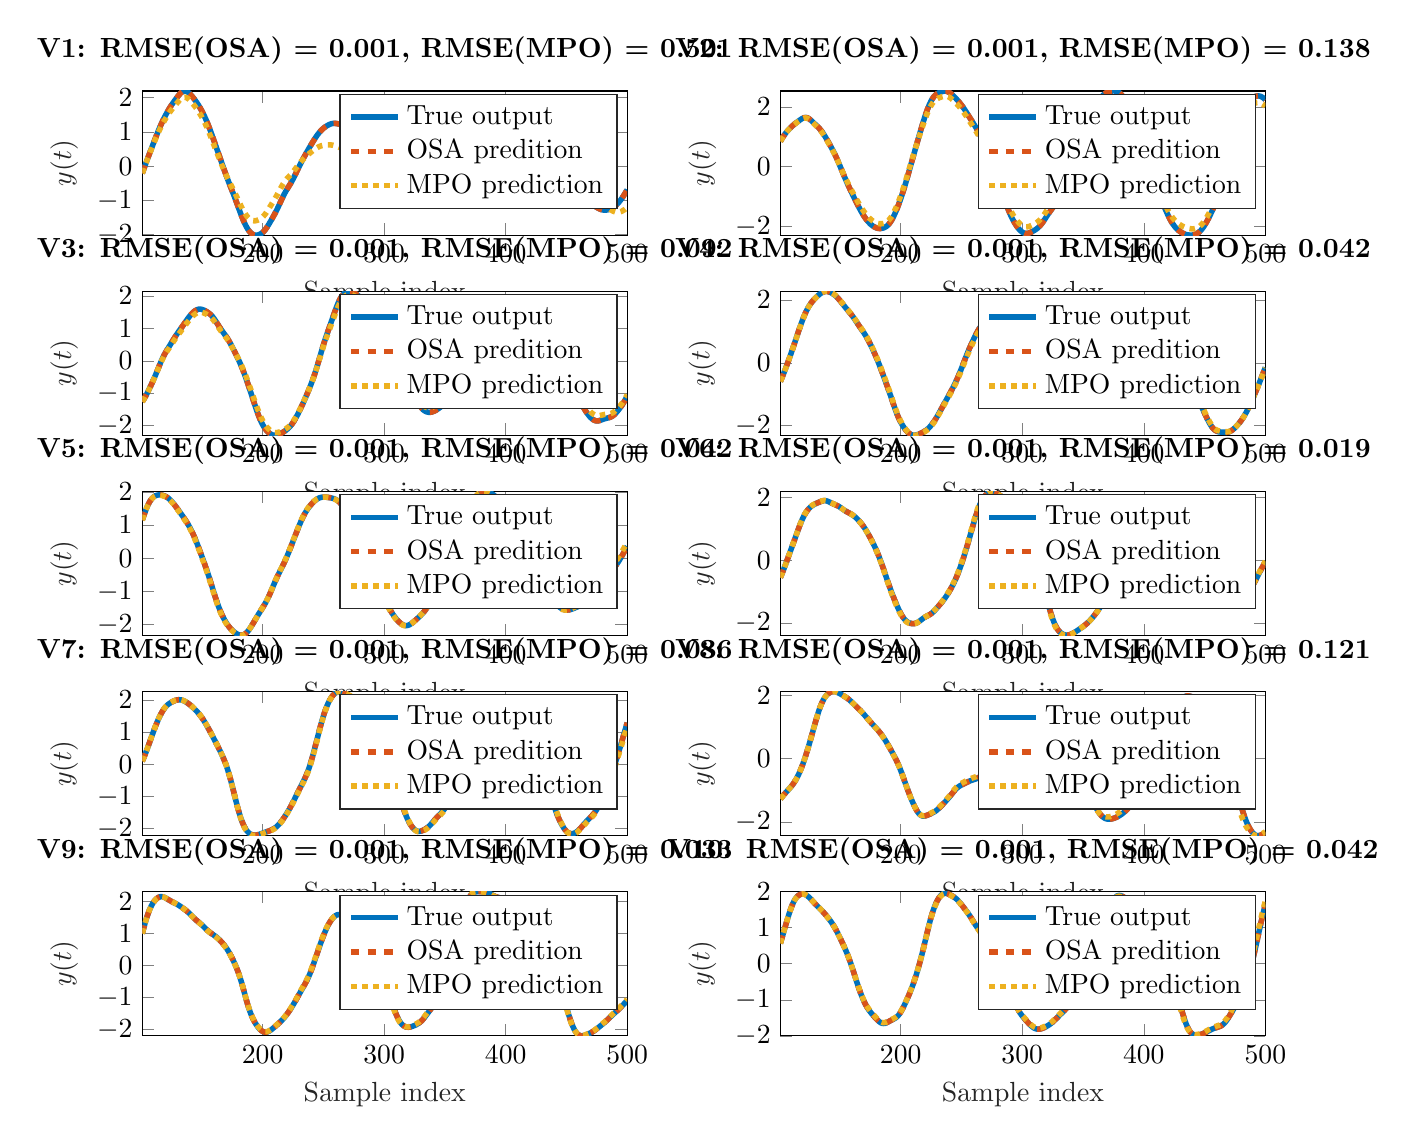 % This file was created by matlab2tikz.
%
\definecolor{mycolor1}{rgb}{0.0,0.447,0.741}%
\definecolor{mycolor2}{rgb}{0.85,0.325,0.098}%
\definecolor{mycolor3}{rgb}{0.929,0.694,0.125}%
%
\begin{tikzpicture}

\begin{axis}[%
width=6.159cm,
height=1.831cm,
at={(0cm,10.169cm)},
scale only axis,
xmin=101,
xmax=500,
xlabel style={font=\color{white!15!black}},
xlabel={Sample index},
ymin=-2.011,
ymax=2.191,
ylabel style={font=\color{white!15!black}},
ylabel={$y(t)$},
axis background/.style={fill=white},
title style={font=\bfseries},
title={V1: RMSE(OSA) = 0.001, RMSE(MPO) = 0.501},
legend style={legend cell align=left, align=left, draw=white!15!black}
]
\addplot [color=mycolor1, line width=2.0pt]
  table[row sep=crcr]{%
101	-0.209\\
103	-0.012\\
104	0.086\\
106	0.276\\
110	0.648\\
112	0.833\\
113	0.923\\
114	1.01\\
115	1.096\\
116	1.177\\
117	1.255\\
118	1.33\\
119	1.402\\
120	1.472\\
122	1.603\\
124	1.722\\
125	1.776\\
127	1.878\\
129	1.975\\
130	2.021\\
131	2.066\\
132	2.107\\
133	2.142\\
134	2.167\\
135	2.187\\
136	2.19\\
137	2.185\\
138	2.17\\
139	2.143\\
140	2.112\\
141	2.074\\
142	2.033\\
143	1.99\\
144	1.944\\
145	1.895\\
146	1.845\\
147	1.791\\
148	1.733\\
149	1.673\\
150	1.608\\
151	1.539\\
152	1.467\\
153	1.389\\
154	1.31\\
155	1.222\\
156	1.132\\
158	0.941\\
161	0.64\\
169	-0.168\\
170	-0.266\\
171	-0.361\\
172	-0.454\\
174	-0.634\\
176	-0.814\\
178	-1.002\\
182	-1.388\\
183	-1.478\\
184	-1.566\\
185	-1.646\\
186	-1.722\\
187	-1.786\\
188	-1.847\\
189	-1.894\\
190	-1.936\\
191	-1.967\\
192	-1.988\\
193	-2.004\\
194	-2.01\\
195	-2.011\\
196	-2.007\\
197	-1.998\\
198	-1.982\\
199	-1.963\\
200	-1.936\\
201	-1.901\\
202	-1.861\\
203	-1.811\\
204	-1.759\\
205	-1.702\\
207	-1.582\\
209	-1.456\\
210	-1.391\\
211	-1.323\\
212	-1.253\\
213	-1.178\\
216	-0.947\\
217	-0.874\\
218	-0.804\\
219	-0.74\\
220	-0.68\\
223	-0.506\\
224	-0.446\\
225	-0.379\\
226	-0.31\\
227	-0.238\\
230	-0.017\\
232	0.124\\
234	0.256\\
236	0.384\\
238	0.509\\
240	0.63\\
242	0.746\\
243	0.801\\
244	0.854\\
245	0.905\\
247	0.996\\
249	1.071\\
250	1.101\\
251	1.13\\
252	1.155\\
253	1.177\\
254	1.197\\
255	1.214\\
256	1.228\\
257	1.239\\
258	1.244\\
259	1.246\\
260	1.245\\
262	1.233\\
267	1.193\\
268	1.182\\
269	1.166\\
270	1.147\\
271	1.121\\
272	1.09\\
273	1.054\\
274	1.016\\
277	0.896\\
278	0.858\\
281	0.753\\
282	0.715\\
283	0.676\\
284	0.628\\
285	0.576\\
286	0.517\\
287	0.452\\
288	0.384\\
289	0.313\\
290	0.244\\
291	0.178\\
292	0.118\\
293	0.062\\
294	0.017\\
295	-0.027\\
298	-0.142\\
299	-0.184\\
300	-0.23\\
301	-0.279\\
304	-0.432\\
305	-0.48\\
306	-0.524\\
307	-0.566\\
308	-0.603\\
309	-0.636\\
310	-0.667\\
311	-0.692\\
312	-0.716\\
313	-0.735\\
314	-0.75\\
315	-0.761\\
316	-0.768\\
317	-0.772\\
318	-0.773\\
319	-0.772\\
320	-0.769\\
321	-0.763\\
322	-0.754\\
323	-0.741\\
324	-0.724\\
325	-0.701\\
326	-0.672\\
327	-0.637\\
328	-0.599\\
329	-0.555\\
330	-0.508\\
331	-0.457\\
332	-0.403\\
333	-0.347\\
334	-0.288\\
336	-0.163\\
338	-0.037\\
339	0.025\\
340	0.081\\
341	0.136\\
342	0.186\\
343	0.234\\
345	0.325\\
347	0.415\\
350	0.555\\
352	0.647\\
354	0.736\\
356	0.82\\
358	0.898\\
360	0.971\\
362	1.036\\
364	1.097\\
366	1.153\\
368	1.207\\
370	1.254\\
372	1.296\\
376	1.376\\
378	1.416\\
379	1.433\\
380	1.448\\
381	1.457\\
382	1.461\\
383	1.462\\
384	1.458\\
386	1.442\\
389	1.415\\
391	1.4\\
393	1.389\\
395	1.381\\
399	1.369\\
400	1.364\\
401	1.358\\
402	1.349\\
404	1.327\\
406	1.301\\
408	1.271\\
409	1.253\\
410	1.232\\
411	1.207\\
412	1.177\\
413	1.143\\
414	1.105\\
416	1.021\\
419	0.892\\
422	0.768\\
426	0.605\\
428	0.527\\
432	0.376\\
433	0.337\\
435	0.255\\
438	0.124\\
442	-0.054\\
443	-0.097\\
444	-0.137\\
445	-0.175\\
446	-0.21\\
447	-0.242\\
449	-0.3\\
450	-0.329\\
451	-0.359\\
452	-0.392\\
453	-0.428\\
454	-0.469\\
455	-0.512\\
458	-0.647\\
459	-0.689\\
461	-0.768\\
464	-0.874\\
467	-0.978\\
469	-1.044\\
470	-1.075\\
471	-1.104\\
473	-1.158\\
475	-1.204\\
477	-1.242\\
478	-1.257\\
479	-1.27\\
480	-1.278\\
481	-1.282\\
482	-1.283\\
483	-1.279\\
484	-1.273\\
485	-1.262\\
486	-1.249\\
487	-1.233\\
488	-1.212\\
489	-1.19\\
490	-1.163\\
491	-1.132\\
493	-1.059\\
494	-1.015\\
496	-0.919\\
498	-0.806\\
499	-0.747\\
500	-0.685\\
};
\addlegendentry{True output}

\addplot [color=mycolor2, dashed, line width=2.0pt]
  table[row sep=crcr]{%
101	-0.21\\
104	0.084\\
106	0.274\\
109	0.554\\
113	0.921\\
114	1.009\\
115	1.094\\
116	1.176\\
117	1.254\\
118	1.329\\
119	1.401\\
120	1.47\\
121	1.538\\
123	1.664\\
124	1.721\\
125	1.776\\
127	1.878\\
129	1.975\\
130	2.021\\
131	2.066\\
132	2.106\\
133	2.142\\
134	2.169\\
135	2.185\\
136	2.191\\
137	2.186\\
138	2.168\\
139	2.144\\
140	2.111\\
141	2.073\\
142	2.032\\
143	1.989\\
144	1.943\\
145	1.895\\
146	1.844\\
147	1.791\\
148	1.734\\
149	1.673\\
150	1.608\\
151	1.539\\
152	1.467\\
153	1.39\\
154	1.309\\
155	1.224\\
156	1.133\\
157	1.039\\
160	0.742\\
161	0.643\\
163	0.441\\
167	0.035\\
169	-0.166\\
170	-0.264\\
171	-0.36\\
172	-0.452\\
177	-0.905\\
178	-1.0\\
181	-1.292\\
182	-1.387\\
183	-1.478\\
184	-1.564\\
185	-1.646\\
186	-1.719\\
187	-1.788\\
188	-1.845\\
189	-1.896\\
190	-1.934\\
191	-1.967\\
192	-1.989\\
193	-2.003\\
194	-2.01\\
195	-2.011\\
196	-2.006\\
197	-1.997\\
198	-1.983\\
199	-1.962\\
200	-1.935\\
201	-1.901\\
202	-1.86\\
203	-1.812\\
204	-1.758\\
205	-1.701\\
207	-1.581\\
208	-1.52\\
210	-1.392\\
211	-1.324\\
212	-1.253\\
213	-1.179\\
214	-1.103\\
216	-0.948\\
217	-0.875\\
218	-0.805\\
219	-0.741\\
220	-0.68\\
222	-0.566\\
223	-0.508\\
224	-0.446\\
225	-0.381\\
226	-0.312\\
228	-0.165\\
230	-0.018\\
231	0.053\\
233	0.19\\
235	0.319\\
237	0.446\\
239	0.569\\
241	0.687\\
243	0.799\\
244	0.853\\
245	0.903\\
246	0.951\\
247	0.993\\
248	1.034\\
249	1.068\\
250	1.101\\
251	1.129\\
252	1.155\\
253	1.177\\
254	1.196\\
255	1.214\\
256	1.228\\
257	1.238\\
258	1.244\\
259	1.246\\
260	1.244\\
261	1.24\\
263	1.225\\
267	1.193\\
268	1.181\\
269	1.166\\
270	1.147\\
271	1.121\\
272	1.091\\
273	1.055\\
275	0.976\\
277	0.896\\
278	0.859\\
282	0.716\\
283	0.675\\
284	0.63\\
285	0.577\\
286	0.518\\
287	0.453\\
288	0.385\\
290	0.245\\
291	0.179\\
292	0.118\\
293	0.065\\
294	0.017\\
295	-0.025\\
298	-0.141\\
299	-0.183\\
300	-0.229\\
301	-0.278\\
304	-0.431\\
305	-0.479\\
306	-0.524\\
307	-0.565\\
308	-0.602\\
309	-0.635\\
310	-0.665\\
311	-0.692\\
312	-0.715\\
313	-0.734\\
314	-0.749\\
315	-0.76\\
316	-0.768\\
317	-0.772\\
318	-0.773\\
319	-0.772\\
320	-0.768\\
321	-0.763\\
322	-0.754\\
323	-0.741\\
324	-0.724\\
325	-0.701\\
326	-0.672\\
327	-0.638\\
328	-0.599\\
329	-0.556\\
330	-0.509\\
331	-0.458\\
332	-0.404\\
333	-0.348\\
334	-0.288\\
336	-0.164\\
338	-0.038\\
339	0.023\\
340	0.081\\
341	0.135\\
342	0.185\\
343	0.233\\
345	0.324\\
347	0.414\\
349	0.507\\
352	0.646\\
354	0.735\\
356	0.819\\
357	0.859\\
359	0.935\\
361	1.004\\
363	1.066\\
365	1.125\\
367	1.18\\
368	1.206\\
370	1.253\\
372	1.295\\
376	1.376\\
378	1.415\\
379	1.433\\
380	1.447\\
381	1.457\\
382	1.462\\
383	1.461\\
384	1.457\\
385	1.451\\
390	1.407\\
392	1.394\\
394	1.385\\
396	1.378\\
399	1.369\\
400	1.364\\
401	1.358\\
402	1.349\\
404	1.327\\
406	1.301\\
407	1.287\\
408	1.271\\
409	1.253\\
410	1.232\\
411	1.207\\
412	1.178\\
413	1.144\\
414	1.105\\
415	1.064\\
417	0.978\\
419	0.893\\
422	0.768\\
426	0.606\\
428	0.528\\
433	0.337\\
435	0.255\\
437	0.169\\
439	0.08\\
442	-0.053\\
443	-0.095\\
444	-0.136\\
445	-0.174\\
446	-0.209\\
447	-0.241\\
448	-0.272\\
451	-0.358\\
452	-0.391\\
453	-0.428\\
454	-0.468\\
455	-0.511\\
458	-0.646\\
459	-0.688\\
460	-0.729\\
462	-0.803\\
466	-0.943\\
468	-1.011\\
469	-1.044\\
470	-1.075\\
471	-1.104\\
472	-1.131\\
474	-1.181\\
476	-1.224\\
477	-1.241\\
478	-1.257\\
479	-1.269\\
480	-1.278\\
481	-1.282\\
482	-1.282\\
483	-1.279\\
484	-1.272\\
485	-1.262\\
486	-1.248\\
487	-1.232\\
488	-1.213\\
489	-1.189\\
490	-1.163\\
491	-1.132\\
492	-1.097\\
494	-1.015\\
495	-0.968\\
497	-0.864\\
498	-0.807\\
500	-0.686\\
};
\addlegendentry{OSA predition}

\addplot [color=mycolor3, dotted, line width=2.0pt]
  table[row sep=crcr]{%
101	-0.209\\
103	-0.012\\
104	0.086\\
106	0.272\\
108	0.451\\
110	0.627\\
111	0.715\\
112	0.8\\
113	0.883\\
114	0.964\\
115	1.041\\
116	1.114\\
117	1.184\\
118	1.25\\
119	1.314\\
120	1.374\\
121	1.433\\
122	1.489\\
123	1.541\\
124	1.592\\
125	1.639\\
126	1.684\\
128	1.771\\
130	1.855\\
131	1.895\\
132	1.932\\
133	1.964\\
134	1.988\\
135	2.003\\
136	2.007\\
137	2.0\\
138	1.983\\
139	1.958\\
140	1.925\\
141	1.888\\
142	1.847\\
143	1.803\\
144	1.758\\
145	1.71\\
146	1.661\\
147	1.608\\
148	1.552\\
149	1.493\\
150	1.431\\
151	1.365\\
152	1.295\\
153	1.222\\
154	1.144\\
155	1.062\\
156	0.977\\
157	0.889\\
158	0.798\\
162	0.43\\
164	0.251\\
166	0.075\\
167	-0.012\\
168	-0.097\\
169	-0.18\\
170	-0.261\\
171	-0.338\\
172	-0.412\\
174	-0.554\\
176	-0.694\\
177	-0.766\\
178	-0.84\\
182	-1.144\\
183	-1.215\\
184	-1.283\\
185	-1.346\\
186	-1.403\\
187	-1.453\\
188	-1.496\\
189	-1.532\\
190	-1.559\\
191	-1.578\\
192	-1.589\\
193	-1.593\\
194	-1.592\\
195	-1.585\\
196	-1.573\\
197	-1.558\\
198	-1.538\\
199	-1.514\\
200	-1.484\\
201	-1.447\\
202	-1.405\\
203	-1.356\\
204	-1.304\\
206	-1.19\\
210	-0.957\\
211	-0.896\\
212	-0.834\\
214	-0.702\\
215	-0.636\\
216	-0.572\\
217	-0.512\\
218	-0.458\\
219	-0.41\\
220	-0.367\\
222	-0.291\\
223	-0.253\\
224	-0.214\\
225	-0.171\\
226	-0.125\\
229	0.018\\
230	0.064\\
231	0.107\\
232	0.148\\
233	0.186\\
234	0.222\\
236	0.29\\
238	0.354\\
240	0.414\\
242	0.469\\
243	0.495\\
244	0.519\\
245	0.54\\
246	0.56\\
247	0.576\\
248	0.59\\
249	0.6\\
250	0.608\\
251	0.613\\
253	0.619\\
255	0.62\\
256	0.618\\
257	0.614\\
258	0.608\\
259	0.599\\
261	0.574\\
263	0.549\\
264	0.538\\
266	0.522\\
268	0.507\\
269	0.498\\
270	0.485\\
271	0.468\\
272	0.448\\
274	0.4\\
276	0.351\\
277	0.33\\
278	0.313\\
279	0.298\\
280	0.286\\
282	0.263\\
283	0.248\\
284	0.23\\
285	0.206\\
286	0.178\\
287	0.144\\
290	0.037\\
291	0.006\\
292	-0.018\\
293	-0.035\\
294	-0.044\\
295	-0.049\\
298	-0.05\\
299	-0.053\\
300	-0.06\\
301	-0.07\\
305	-0.121\\
306	-0.13\\
307	-0.135\\
308	-0.138\\
309	-0.138\\
310	-0.136\\
311	-0.131\\
312	-0.124\\
313	-0.115\\
314	-0.103\\
315	-0.089\\
317	-0.054\\
320	0.004\\
322	0.045\\
323	0.068\\
324	0.094\\
325	0.123\\
326	0.155\\
327	0.19\\
328	0.229\\
330	0.311\\
332	0.397\\
336	0.573\\
337	0.615\\
338	0.653\\
339	0.688\\
340	0.717\\
341	0.74\\
342	0.758\\
343	0.771\\
344	0.78\\
345	0.787\\
347	0.797\\
349	0.805\\
351	0.809\\
353	0.807\\
355	0.799\\
357	0.787\\
359	0.768\\
361	0.745\\
364	0.704\\
367	0.664\\
372	0.601\\
373	0.591\\
374	0.582\\
375	0.576\\
376	0.572\\
378	0.569\\
380	0.566\\
381	0.562\\
382	0.556\\
383	0.547\\
387	0.505\\
388	0.499\\
389	0.495\\
390	0.494\\
391	0.497\\
392	0.502\\
393	0.511\\
394	0.523\\
395	0.537\\
396	0.554\\
397	0.574\\
399	0.617\\
409	0.843\\
410	0.862\\
411	0.878\\
412	0.89\\
413	0.898\\
414	0.903\\
416	0.906\\
419	0.908\\
429	0.925\\
431	0.924\\
432	0.922\\
433	0.917\\
434	0.91\\
435	0.9\\
436	0.888\\
437	0.874\\
438	0.857\\
439	0.839\\
441	0.796\\
446	0.682\\
449	0.62\\
450	0.596\\
451	0.569\\
452	0.537\\
453	0.499\\
454	0.456\\
455	0.408\\
456	0.355\\
458	0.244\\
464	-0.093\\
466	-0.213\\
469	-0.402\\
472	-0.59\\
474	-0.712\\
476	-0.831\\
477	-0.889\\
478	-0.944\\
479	-0.996\\
480	-1.045\\
481	-1.091\\
482	-1.132\\
483	-1.17\\
484	-1.204\\
485	-1.234\\
486	-1.262\\
487	-1.285\\
488	-1.305\\
489	-1.321\\
490	-1.333\\
491	-1.341\\
492	-1.343\\
493	-1.342\\
494	-1.334\\
495	-1.323\\
496	-1.306\\
497	-1.285\\
498	-1.26\\
499	-1.231\\
500	-1.2\\
};
\addlegendentry{MPO prediction}

\end{axis}

\begin{axis}[%
width=6.159cm,
height=1.831cm,
at={(8.104cm,10.169cm)},
scale only axis,
xmin=101,
xmax=500,
xlabel style={font=\color{white!15!black}},
xlabel={Sample index},
ymin=-2.283,
ymax=2.532,
ylabel style={font=\color{white!15!black}},
ylabel={$y(t)$},
axis background/.style={fill=white},
title style={font=\bfseries},
title={V2: RMSE(OSA) = 0.001, RMSE(MPO) = 0.138},
legend style={legend cell align=left, align=left, draw=white!15!black}
]
\addplot [color=mycolor1, line width=2.0pt]
  table[row sep=crcr]{%
101	0.848\\
102	0.921\\
104	1.047\\
106	1.156\\
108	1.25\\
110	1.333\\
111	1.37\\
113	1.438\\
116	1.53\\
118	1.588\\
119	1.613\\
120	1.631\\
121	1.642\\
122	1.645\\
123	1.636\\
124	1.617\\
125	1.59\\
126	1.558\\
128	1.481\\
132	1.325\\
133	1.283\\
134	1.236\\
135	1.185\\
136	1.126\\
137	1.063\\
138	0.997\\
140	0.856\\
142	0.712\\
143	0.639\\
144	0.563\\
145	0.483\\
146	0.401\\
147	0.313\\
148	0.222\\
149	0.127\\
154	-0.36\\
156	-0.544\\
157	-0.634\\
159	-0.808\\
161	-0.977\\
163	-1.144\\
165	-1.305\\
167	-1.457\\
168	-1.529\\
170	-1.662\\
172	-1.774\\
173	-1.823\\
175	-1.911\\
177	-1.976\\
178	-2.002\\
180	-2.042\\
181	-2.053\\
182	-2.059\\
183	-2.062\\
184	-2.059\\
185	-2.051\\
186	-2.041\\
187	-2.022\\
188	-1.998\\
189	-1.968\\
190	-1.926\\
191	-1.876\\
192	-1.819\\
193	-1.747\\
194	-1.672\\
195	-1.585\\
196	-1.494\\
197	-1.396\\
198	-1.292\\
199	-1.184\\
200	-1.069\\
201	-0.95\\
202	-0.824\\
203	-0.694\\
205	-0.42\\
207	-0.134\\
211	0.445\\
213	0.731\\
215	1.014\\
217	1.291\\
218	1.426\\
220	1.686\\
222	1.918\\
223	2.019\\
224	2.114\\
225	2.197\\
226	2.265\\
227	2.327\\
229	2.413\\
231	2.464\\
232	2.481\\
233	2.497\\
234	2.51\\
235	2.52\\
236	2.524\\
237	2.526\\
238	2.516\\
239	2.504\\
240	2.481\\
241	2.454\\
242	2.42\\
243	2.383\\
245	2.3\\
247	2.21\\
248	2.162\\
250	2.061\\
251	2.004\\
252	1.946\\
253	1.885\\
255	1.758\\
261	1.37\\
262	1.303\\
263	1.234\\
265	1.083\\
266	1.001\\
268	0.825\\
270	0.63\\
271	0.531\\
275	0.122\\
277	-0.084\\
278	-0.19\\
279	-0.3\\
280	-0.414\\
281	-0.533\\
282	-0.655\\
286	-1.153\\
287	-1.267\\
288	-1.378\\
289	-1.48\\
290	-1.575\\
291	-1.666\\
292	-1.746\\
293	-1.822\\
295	-1.957\\
297	-2.068\\
298	-2.11\\
299	-2.15\\
300	-2.181\\
301	-2.204\\
302	-2.221\\
303	-2.226\\
304	-2.227\\
305	-2.218\\
306	-2.207\\
308	-2.17\\
310	-2.124\\
312	-2.069\\
313	-2.034\\
314	-1.997\\
315	-1.952\\
316	-1.902\\
317	-1.846\\
318	-1.787\\
321	-1.599\\
323	-1.483\\
326	-1.316\\
327	-1.255\\
328	-1.188\\
329	-1.118\\
330	-1.039\\
331	-0.954\\
332	-0.865\\
333	-0.769\\
334	-0.672\\
335	-0.57\\
336	-0.465\\
337	-0.358\\
339	-0.134\\
341	0.105\\
343	0.357\\
346	0.747\\
347	0.877\\
348	1.004\\
350	1.249\\
352	1.464\\
353	1.559\\
354	1.647\\
355	1.732\\
356	1.804\\
357	1.873\\
358	1.937\\
360	2.057\\
362	2.171\\
364	2.279\\
365	2.328\\
366	2.372\\
367	2.411\\
368	2.443\\
369	2.471\\
370	2.491\\
371	2.506\\
372	2.517\\
373	2.525\\
374	2.53\\
375	2.532\\
376	2.53\\
377	2.526\\
378	2.514\\
379	2.496\\
380	2.471\\
381	2.433\\
382	2.386\\
383	2.33\\
384	2.267\\
385	2.198\\
386	2.124\\
387	2.048\\
389	1.891\\
390	1.809\\
391	1.725\\
392	1.635\\
393	1.539\\
394	1.436\\
395	1.323\\
396	1.206\\
397	1.08\\
398	0.952\\
400	0.693\\
401	0.566\\
402	0.442\\
403	0.321\\
407	-0.16\\
409	-0.408\\
411	-0.658\\
412	-0.782\\
413	-0.902\\
414	-1.02\\
415	-1.132\\
416	-1.241\\
417	-1.344\\
418	-1.444\\
419	-1.535\\
420	-1.624\\
421	-1.708\\
423	-1.855\\
424	-1.915\\
425	-1.971\\
426	-2.023\\
428	-2.106\\
429	-2.138\\
430	-2.167\\
431	-2.194\\
433	-2.236\\
435	-2.263\\
436	-2.272\\
438	-2.283\\
440	-2.28\\
441	-2.272\\
442	-2.261\\
443	-2.246\\
445	-2.199\\
447	-2.122\\
448	-2.073\\
449	-2.017\\
450	-1.957\\
452	-1.819\\
454	-1.663\\
456	-1.495\\
457	-1.405\\
458	-1.314\\
459	-1.218\\
460	-1.118\\
461	-1.013\\
463	-0.791\\
465	-0.552\\
467	-0.304\\
469	-0.049\\
471	0.212\\
472	0.345\\
474	0.616\\
476	0.89\\
477	1.026\\
479	1.289\\
480	1.412\\
481	1.534\\
483	1.761\\
485	1.96\\
486	2.044\\
487	2.125\\
488	2.191\\
489	2.249\\
490	2.294\\
491	2.326\\
492	2.35\\
493	2.362\\
494	2.368\\
495	2.362\\
496	2.353\\
498	2.311\\
499	2.276\\
500	2.238\\
};
\addlegendentry{True output}

\addplot [color=mycolor2, dashed, line width=2.0pt]
  table[row sep=crcr]{%
101	0.848\\
102	0.918\\
103	0.985\\
105	1.102\\
107	1.205\\
109	1.293\\
111	1.37\\
113	1.438\\
115	1.501\\
117	1.56\\
118	1.588\\
119	1.612\\
120	1.631\\
121	1.642\\
122	1.643\\
123	1.636\\
124	1.618\\
125	1.59\\
127	1.52\\
132	1.325\\
133	1.283\\
134	1.236\\
135	1.184\\
136	1.127\\
137	1.064\\
139	0.928\\
141	0.785\\
143	0.639\\
144	0.564\\
145	0.484\\
146	0.401\\
147	0.314\\
148	0.223\\
149	0.128\\
154	-0.358\\
155	-0.452\\
156	-0.543\\
158	-0.721\\
160	-0.893\\
162	-1.06\\
164	-1.224\\
166	-1.383\\
167	-1.457\\
168	-1.529\\
169	-1.596\\
170	-1.66\\
171	-1.72\\
172	-1.774\\
173	-1.823\\
174	-1.867\\
175	-1.909\\
176	-1.946\\
177	-1.976\\
178	-2.003\\
179	-2.023\\
180	-2.039\\
181	-2.053\\
182	-2.061\\
183	-2.062\\
184	-2.059\\
185	-2.052\\
186	-2.039\\
187	-2.022\\
188	-1.998\\
189	-1.966\\
190	-1.927\\
191	-1.877\\
192	-1.816\\
193	-1.749\\
194	-1.67\\
195	-1.585\\
196	-1.492\\
197	-1.397\\
198	-1.292\\
199	-1.184\\
200	-1.07\\
201	-0.95\\
202	-0.825\\
203	-0.694\\
204	-0.56\\
206	-0.28\\
212	0.586\\
214	0.872\\
216	1.152\\
217	1.289\\
218	1.424\\
219	1.557\\
220	1.683\\
221	1.806\\
222	1.916\\
223	2.022\\
224	2.113\\
225	2.197\\
226	2.267\\
227	2.325\\
228	2.373\\
229	2.409\\
230	2.442\\
232	2.484\\
233	2.496\\
234	2.511\\
236	2.525\\
237	2.524\\
238	2.518\\
239	2.502\\
240	2.482\\
241	2.453\\
242	2.42\\
244	2.342\\
246	2.255\\
248	2.162\\
249	2.112\\
250	2.06\\
251	2.005\\
252	1.946\\
254	1.822\\
258	1.565\\
261	1.37\\
262	1.304\\
263	1.234\\
264	1.162\\
265	1.083\\
266	1.001\\
267	0.915\\
268	0.823\\
269	0.729\\
270	0.632\\
273	0.328\\
277	-0.083\\
278	-0.189\\
279	-0.299\\
280	-0.413\\
281	-0.531\\
282	-0.654\\
285	-1.029\\
286	-1.151\\
287	-1.268\\
288	-1.377\\
289	-1.48\\
290	-1.575\\
291	-1.664\\
292	-1.748\\
293	-1.822\\
294	-1.892\\
296	-2.015\\
297	-2.066\\
298	-2.114\\
299	-2.149\\
300	-2.182\\
301	-2.203\\
302	-2.219\\
303	-2.227\\
304	-2.227\\
305	-2.22\\
307	-2.19\\
309	-2.148\\
311	-2.098\\
313	-2.035\\
314	-1.996\\
315	-1.952\\
316	-1.901\\
317	-1.846\\
318	-1.786\\
322	-1.54\\
323	-1.483\\
325	-1.372\\
326	-1.315\\
327	-1.255\\
328	-1.19\\
329	-1.117\\
330	-1.04\\
331	-0.955\\
332	-0.864\\
333	-0.77\\
334	-0.672\\
335	-0.571\\
336	-0.466\\
337	-0.359\\
338	-0.249\\
339	-0.134\\
340	-0.017\\
342	0.228\\
344	0.484\\
347	0.875\\
348	1.003\\
349	1.127\\
350	1.245\\
351	1.36\\
352	1.462\\
353	1.559\\
354	1.646\\
355	1.729\\
356	1.805\\
357	1.874\\
358	1.938\\
361	2.115\\
363	2.227\\
364	2.279\\
365	2.329\\
366	2.373\\
367	2.412\\
368	2.444\\
369	2.47\\
370	2.492\\
371	2.507\\
372	2.518\\
373	2.525\\
374	2.53\\
375	2.532\\
376	2.531\\
377	2.525\\
378	2.515\\
379	2.496\\
380	2.469\\
381	2.434\\
382	2.387\\
383	2.33\\
384	2.265\\
385	2.196\\
386	2.123\\
388	1.97\\
390	1.809\\
392	1.636\\
393	1.539\\
394	1.435\\
395	1.324\\
396	1.205\\
397	1.082\\
399	0.824\\
400	0.694\\
402	0.443\\
404	0.202\\
406	-0.037\\
407	-0.158\\
409	-0.406\\
411	-0.657\\
412	-0.781\\
413	-0.902\\
414	-1.018\\
415	-1.132\\
416	-1.24\\
417	-1.344\\
418	-1.442\\
419	-1.538\\
420	-1.623\\
421	-1.706\\
422	-1.783\\
423	-1.852\\
424	-1.917\\
425	-1.971\\
426	-2.021\\
427	-2.066\\
428	-2.105\\
429	-2.139\\
431	-2.194\\
432	-2.216\\
434	-2.251\\
436	-2.272\\
438	-2.282\\
439	-2.283\\
441	-2.274\\
442	-2.261\\
443	-2.246\\
444	-2.224\\
445	-2.196\\
446	-2.164\\
447	-2.121\\
448	-2.073\\
449	-2.017\\
450	-1.956\\
451	-1.889\\
452	-1.817\\
453	-1.742\\
455	-1.581\\
457	-1.407\\
459	-1.219\\
460	-1.118\\
461	-1.013\\
462	-0.904\\
463	-0.79\\
464	-0.674\\
466	-0.431\\
468	-0.18\\
470	0.078\\
472	0.344\\
474	0.615\\
477	1.024\\
478	1.158\\
479	1.287\\
480	1.413\\
481	1.533\\
482	1.649\\
484	1.864\\
485	1.957\\
486	2.048\\
487	2.123\\
488	2.193\\
489	2.248\\
490	2.294\\
491	2.327\\
492	2.35\\
493	2.362\\
494	2.366\\
495	2.363\\
496	2.35\\
497	2.335\\
499	2.278\\
500	2.236\\
};
\addlegendentry{OSA predition}

\addplot [color=mycolor3, dotted, line width=2.0pt]
  table[row sep=crcr]{%
101	0.848\\
102	0.921\\
104	1.047\\
105	1.102\\
106	1.154\\
107	1.204\\
108	1.248\\
109	1.291\\
110	1.33\\
111	1.366\\
112	1.399\\
114	1.462\\
116	1.521\\
118	1.577\\
119	1.6\\
120	1.618\\
121	1.628\\
122	1.629\\
123	1.619\\
124	1.6\\
125	1.572\\
126	1.538\\
127	1.501\\
132	1.301\\
133	1.258\\
134	1.21\\
135	1.158\\
136	1.1\\
137	1.037\\
138	0.971\\
140	0.832\\
142	0.691\\
144	0.545\\
145	0.468\\
146	0.388\\
147	0.304\\
148	0.216\\
150	0.033\\
152	-0.152\\
153	-0.242\\
154	-0.331\\
155	-0.417\\
156	-0.501\\
158	-0.663\\
160	-0.818\\
162	-0.968\\
164	-1.115\\
166	-1.257\\
167	-1.325\\
168	-1.391\\
169	-1.453\\
170	-1.511\\
171	-1.565\\
172	-1.616\\
173	-1.662\\
174	-1.704\\
175	-1.743\\
176	-1.778\\
177	-1.809\\
178	-1.836\\
179	-1.858\\
180	-1.876\\
181	-1.89\\
182	-1.898\\
183	-1.903\\
184	-1.903\\
185	-1.9\\
186	-1.891\\
187	-1.877\\
188	-1.856\\
189	-1.828\\
190	-1.791\\
191	-1.745\\
192	-1.689\\
193	-1.623\\
194	-1.549\\
195	-1.467\\
196	-1.378\\
197	-1.283\\
198	-1.183\\
199	-1.078\\
200	-0.967\\
201	-0.851\\
202	-0.73\\
203	-0.605\\
204	-0.475\\
205	-0.342\\
208	0.064\\
210	0.333\\
212	0.597\\
214	0.855\\
216	1.108\\
217	1.231\\
218	1.352\\
219	1.47\\
220	1.583\\
221	1.692\\
222	1.794\\
223	1.888\\
224	1.973\\
225	2.048\\
226	2.112\\
227	2.166\\
228	2.208\\
229	2.243\\
230	2.27\\
231	2.292\\
232	2.311\\
234	2.339\\
235	2.349\\
236	2.356\\
237	2.357\\
238	2.352\\
239	2.341\\
240	2.321\\
241	2.296\\
242	2.264\\
243	2.229\\
244	2.19\\
246	2.108\\
248	2.018\\
249	1.97\\
250	1.919\\
251	1.865\\
252	1.808\\
254	1.687\\
261	1.248\\
262	1.184\\
263	1.118\\
264	1.048\\
265	0.976\\
266	0.898\\
267	0.817\\
268	0.731\\
269	0.641\\
270	0.549\\
275	0.079\\
277	-0.107\\
278	-0.202\\
279	-0.301\\
280	-0.402\\
281	-0.508\\
282	-0.617\\
285	-0.951\\
286	-1.058\\
287	-1.16\\
288	-1.257\\
289	-1.347\\
290	-1.43\\
291	-1.507\\
292	-1.579\\
293	-1.645\\
294	-1.706\\
295	-1.762\\
296	-1.813\\
297	-1.86\\
298	-1.901\\
299	-1.936\\
300	-1.964\\
301	-1.986\\
302	-2.0\\
303	-2.007\\
304	-2.006\\
305	-2.0\\
306	-1.988\\
307	-1.972\\
308	-1.954\\
309	-1.934\\
311	-1.888\\
312	-1.86\\
313	-1.83\\
314	-1.794\\
315	-1.753\\
316	-1.705\\
317	-1.652\\
318	-1.596\\
321	-1.419\\
323	-1.309\\
326	-1.155\\
327	-1.099\\
328	-1.038\\
329	-0.972\\
330	-0.9\\
331	-0.822\\
332	-0.739\\
333	-0.651\\
334	-0.561\\
335	-0.468\\
336	-0.372\\
337	-0.275\\
338	-0.174\\
339	-0.071\\
340	0.034\\
341	0.143\\
343	0.366\\
347	0.823\\
348	0.934\\
349	1.041\\
350	1.143\\
351	1.239\\
352	1.328\\
353	1.41\\
354	1.484\\
355	1.552\\
356	1.613\\
357	1.67\\
359	1.776\\
364	2.033\\
365	2.081\\
366	2.126\\
367	2.167\\
368	2.203\\
369	2.233\\
370	2.259\\
371	2.28\\
372	2.297\\
373	2.311\\
374	2.323\\
375	2.333\\
376	2.339\\
377	2.341\\
378	2.338\\
379	2.327\\
380	2.308\\
381	2.279\\
382	2.24\\
383	2.19\\
384	2.133\\
385	2.069\\
386	2.0\\
388	1.855\\
390	1.702\\
391	1.62\\
392	1.535\\
393	1.442\\
394	1.342\\
395	1.234\\
396	1.119\\
397	0.998\\
400	0.627\\
401	0.506\\
402	0.389\\
403	0.276\\
405	0.055\\
407	-0.166\\
412	-0.725\\
413	-0.831\\
414	-0.934\\
415	-1.033\\
416	-1.128\\
417	-1.218\\
418	-1.304\\
419	-1.386\\
420	-1.462\\
421	-1.534\\
422	-1.601\\
423	-1.661\\
424	-1.716\\
425	-1.765\\
426	-1.809\\
427	-1.848\\
428	-1.882\\
429	-1.913\\
430	-1.94\\
431	-1.965\\
432	-1.987\\
433	-2.006\\
434	-2.023\\
435	-2.037\\
436	-2.05\\
437	-2.059\\
438	-2.066\\
439	-2.071\\
440	-2.072\\
441	-2.071\\
442	-2.065\\
443	-2.054\\
444	-2.038\\
445	-2.016\\
446	-1.988\\
447	-1.952\\
448	-1.909\\
449	-1.859\\
450	-1.803\\
451	-1.74\\
452	-1.673\\
453	-1.602\\
454	-1.527\\
455	-1.449\\
456	-1.368\\
457	-1.285\\
458	-1.198\\
459	-1.107\\
460	-1.012\\
461	-0.913\\
462	-0.809\\
463	-0.702\\
464	-0.591\\
465	-0.478\\
467	-0.247\\
469	-0.013\\
471	0.224\\
473	0.466\\
476	0.833\\
477	0.953\\
478	1.07\\
479	1.184\\
480	1.294\\
481	1.401\\
482	1.502\\
483	1.599\\
484	1.691\\
485	1.777\\
486	1.856\\
487	1.927\\
488	1.988\\
489	2.04\\
490	2.081\\
491	2.112\\
492	2.132\\
493	2.144\\
494	2.147\\
495	2.142\\
496	2.131\\
497	2.114\\
498	2.089\\
499	2.058\\
500	2.019\\
};
\addlegendentry{MPO prediction}

\end{axis}

\begin{axis}[%
width=6.159cm,
height=1.831cm,
at={(0cm,7.627cm)},
scale only axis,
xmin=101,
xmax=500,
xlabel style={font=\color{white!15!black}},
xlabel={Sample index},
ymin=-2.3,
ymax=2.153,
ylabel style={font=\color{white!15!black}},
ylabel={$y(t)$},
axis background/.style={fill=white},
title style={font=\bfseries},
title={V3: RMSE(OSA) = 0.001, RMSE(MPO) = 0.092},
legend style={legend cell align=left, align=left, draw=white!15!black}
]
\addplot [color=mycolor1, line width=2.0pt]
  table[row sep=crcr]{%
101	-1.263\\
102	-1.204\\
103	-1.142\\
104	-1.073\\
105	-1.002\\
106	-0.928\\
108	-0.771\\
109	-0.69\\
111	-0.52\\
112	-0.431\\
116	-0.063\\
117	0.022\\
118	0.103\\
119	0.178\\
120	0.247\\
121	0.312\\
123	0.435\\
128	0.738\\
129	0.797\\
131	0.906\\
135	1.117\\
138	1.279\\
139	1.331\\
141	1.425\\
142	1.465\\
143	1.502\\
144	1.533\\
145	1.558\\
146	1.578\\
147	1.59\\
148	1.598\\
149	1.596\\
150	1.589\\
151	1.577\\
152	1.56\\
153	1.54\\
154	1.518\\
155	1.494\\
156	1.466\\
157	1.434\\
158	1.398\\
159	1.356\\
160	1.305\\
161	1.252\\
163	1.134\\
164	1.074\\
165	1.016\\
166	0.96\\
168	0.857\\
170	0.752\\
171	0.695\\
172	0.636\\
173	0.57\\
174	0.501\\
175	0.43\\
177	0.281\\
179	0.128\\
180	0.049\\
181	-0.032\\
182	-0.119\\
183	-0.209\\
184	-0.302\\
185	-0.402\\
186	-0.505\\
187	-0.611\\
188	-0.721\\
189	-0.832\\
190	-0.946\\
194	-1.405\\
195	-1.515\\
196	-1.622\\
197	-1.719\\
198	-1.813\\
199	-1.894\\
200	-1.97\\
201	-2.033\\
202	-2.092\\
203	-2.139\\
204	-2.183\\
205	-2.217\\
206	-2.247\\
207	-2.268\\
208	-2.286\\
209	-2.294\\
210	-2.3\\
211	-2.296\\
212	-2.29\\
214	-2.263\\
216	-2.223\\
217	-2.2\\
219	-2.15\\
221	-2.088\\
222	-2.051\\
223	-2.009\\
224	-1.963\\
225	-1.909\\
226	-1.85\\
227	-1.787\\
229	-1.647\\
231	-1.494\\
233	-1.333\\
234	-1.25\\
236	-1.078\\
238	-0.899\\
240	-0.71\\
242	-0.505\\
243	-0.393\\
244	-0.276\\
245	-0.154\\
246	-0.026\\
249	0.363\\
250	0.486\\
251	0.605\\
252	0.72\\
254	0.936\\
256	1.149\\
259	1.471\\
260	1.575\\
261	1.677\\
262	1.769\\
263	1.856\\
264	1.925\\
265	1.989\\
266	2.039\\
267	2.079\\
268	2.113\\
269	2.132\\
270	2.147\\
271	2.152\\
272	2.151\\
273	2.143\\
274	2.128\\
275	2.11\\
277	2.061\\
279	2.003\\
281	1.939\\
283	1.87\\
285	1.794\\
286	1.754\\
288	1.671\\
290	1.582\\
292	1.49\\
295	1.343\\
297	1.241\\
299	1.137\\
301	1.03\\
303	0.912\\
304	0.846\\
305	0.777\\
306	0.704\\
308	0.539\\
310	0.352\\
312	0.15\\
314	-0.061\\
316	-0.274\\
317	-0.378\\
319	-0.581\\
321	-0.768\\
322	-0.858\\
324	-1.022\\
325	-1.099\\
327	-1.243\\
329	-1.366\\
330	-1.419\\
332	-1.509\\
334	-1.562\\
335	-1.577\\
336	-1.586\\
337	-1.592\\
339	-1.583\\
341	-1.557\\
343	-1.518\\
345	-1.468\\
347	-1.411\\
349	-1.343\\
350	-1.305\\
351	-1.262\\
352	-1.217\\
354	-1.109\\
356	-0.976\\
358	-0.827\\
360	-0.669\\
363	-0.428\\
364	-0.346\\
366	-0.175\\
368	0.008\\
369	0.105\\
370	0.204\\
373	0.503\\
375	0.695\\
376	0.783\\
377	0.87\\
378	0.948\\
379	1.025\\
381	1.161\\
383	1.282\\
387	1.508\\
389	1.615\\
391	1.708\\
393	1.782\\
395	1.834\\
397	1.868\\
398	1.879\\
399	1.888\\
400	1.893\\
401	1.897\\
403	1.897\\
405	1.895\\
407	1.897\\
410	1.905\\
411	1.902\\
412	1.895\\
413	1.878\\
414	1.857\\
415	1.83\\
416	1.797\\
420	1.659\\
421	1.627\\
424	1.538\\
426	1.474\\
428	1.404\\
431	1.296\\
433	1.22\\
434	1.179\\
435	1.135\\
436	1.089\\
437	1.038\\
438	0.984\\
439	0.928\\
440	0.867\\
441	0.804\\
442	0.734\\
443	0.661\\
444	0.582\\
445	0.493\\
446	0.4\\
447	0.295\\
448	0.187\\
449	0.07\\
450	-0.05\\
453	-0.418\\
454	-0.538\\
455	-0.652\\
456	-0.761\\
457	-0.865\\
458	-0.962\\
459	-1.055\\
461	-1.222\\
462	-1.299\\
464	-1.441\\
466	-1.563\\
467	-1.617\\
469	-1.716\\
470	-1.755\\
471	-1.79\\
472	-1.817\\
473	-1.837\\
474	-1.851\\
475	-1.855\\
476	-1.856\\
477	-1.847\\
478	-1.835\\
481	-1.794\\
483	-1.773\\
485	-1.755\\
486	-1.743\\
487	-1.725\\
488	-1.702\\
489	-1.673\\
490	-1.638\\
491	-1.598\\
492	-1.554\\
493	-1.508\\
494	-1.459\\
495	-1.408\\
496	-1.352\\
497	-1.292\\
498	-1.228\\
499	-1.156\\
500	-1.081\\
};
\addlegendentry{True output}

\addplot [color=mycolor2, dashed, line width=2.0pt]
  table[row sep=crcr]{%
101	-1.263\\
102	-1.204\\
103	-1.141\\
104	-1.074\\
105	-1.003\\
107	-0.851\\
108	-0.772\\
109	-0.69\\
110	-0.606\\
111	-0.52\\
112	-0.431\\
114	-0.247\\
115	-0.154\\
116	-0.064\\
117	0.022\\
118	0.102\\
119	0.177\\
120	0.247\\
121	0.312\\
127	0.679\\
128	0.739\\
129	0.796\\
131	0.906\\
135	1.117\\
138	1.279\\
139	1.33\\
140	1.379\\
141	1.424\\
142	1.466\\
143	1.501\\
144	1.533\\
145	1.558\\
146	1.578\\
147	1.591\\
148	1.596\\
149	1.597\\
150	1.59\\
151	1.577\\
152	1.56\\
153	1.541\\
154	1.518\\
155	1.493\\
156	1.466\\
157	1.435\\
158	1.398\\
159	1.355\\
160	1.307\\
161	1.252\\
165	1.016\\
166	0.96\\
168	0.856\\
170	0.752\\
171	0.696\\
172	0.635\\
173	0.571\\
174	0.502\\
176	0.357\\
178	0.206\\
179	0.129\\
180	0.05\\
181	-0.032\\
182	-0.118\\
183	-0.208\\
184	-0.303\\
185	-0.401\\
186	-0.504\\
187	-0.611\\
188	-0.72\\
189	-0.831\\
191	-1.06\\
193	-1.292\\
194	-1.405\\
195	-1.516\\
196	-1.621\\
197	-1.721\\
198	-1.811\\
199	-1.896\\
200	-1.969\\
201	-2.035\\
202	-2.09\\
203	-2.141\\
204	-2.181\\
205	-2.219\\
206	-2.246\\
207	-2.269\\
208	-2.284\\
209	-2.296\\
210	-2.298\\
211	-2.297\\
212	-2.289\\
213	-2.278\\
215	-2.244\\
217	-2.2\\
218	-2.176\\
220	-2.121\\
221	-2.087\\
222	-2.051\\
223	-2.009\\
224	-1.962\\
225	-1.909\\
226	-1.85\\
227	-1.786\\
228	-1.718\\
229	-1.646\\
230	-1.572\\
232	-1.415\\
234	-1.25\\
236	-1.078\\
237	-0.99\\
238	-0.899\\
239	-0.807\\
240	-0.71\\
241	-0.61\\
242	-0.504\\
243	-0.394\\
244	-0.277\\
245	-0.154\\
246	-0.027\\
249	0.362\\
250	0.486\\
251	0.605\\
252	0.719\\
253	0.829\\
254	0.936\\
256	1.148\\
259	1.471\\
260	1.576\\
261	1.675\\
262	1.769\\
263	1.853\\
264	1.929\\
265	1.989\\
266	2.04\\
267	2.079\\
268	2.111\\
269	2.134\\
270	2.146\\
271	2.153\\
272	2.15\\
273	2.143\\
274	2.128\\
275	2.109\\
276	2.087\\
278	2.033\\
280	1.972\\
282	1.905\\
284	1.833\\
286	1.754\\
288	1.67\\
290	1.582\\
291	1.537\\
293	1.442\\
295	1.343\\
298	1.189\\
300	1.084\\
302	0.973\\
303	0.911\\
304	0.847\\
305	0.777\\
306	0.702\\
307	0.623\\
308	0.537\\
309	0.449\\
310	0.352\\
311	0.254\\
314	-0.061\\
317	-0.378\\
318	-0.48\\
320	-0.676\\
321	-0.768\\
322	-0.855\\
323	-0.94\\
324	-1.021\\
325	-1.099\\
326	-1.171\\
327	-1.24\\
328	-1.306\\
329	-1.365\\
330	-1.419\\
331	-1.465\\
332	-1.504\\
333	-1.539\\
334	-1.561\\
335	-1.578\\
336	-1.585\\
337	-1.59\\
338	-1.589\\
339	-1.582\\
340	-1.572\\
342	-1.539\\
344	-1.494\\
346	-1.441\\
348	-1.379\\
350	-1.305\\
351	-1.263\\
352	-1.215\\
353	-1.164\\
354	-1.106\\
355	-1.045\\
356	-0.975\\
357	-0.903\\
360	-0.669\\
361	-0.591\\
364	-0.346\\
365	-0.262\\
366	-0.175\\
367	-0.086\\
368	0.008\\
369	0.104\\
371	0.303\\
373	0.502\\
374	0.6\\
375	0.693\\
376	0.784\\
377	0.869\\
378	0.949\\
379	1.023\\
380	1.094\\
382	1.222\\
384	1.339\\
388	1.562\\
390	1.663\\
391	1.706\\
392	1.747\\
393	1.779\\
394	1.81\\
396	1.853\\
398	1.88\\
400	1.894\\
402	1.898\\
407	1.897\\
410	1.904\\
411	1.902\\
412	1.894\\
413	1.88\\
414	1.857\\
415	1.829\\
416	1.797\\
417	1.763\\
419	1.691\\
420	1.659\\
422	1.597\\
425	1.507\\
427	1.439\\
430	1.332\\
432	1.258\\
434	1.179\\
435	1.135\\
436	1.088\\
437	1.039\\
438	0.985\\
439	0.928\\
440	0.867\\
441	0.803\\
442	0.736\\
443	0.661\\
444	0.582\\
445	0.495\\
446	0.399\\
447	0.297\\
448	0.186\\
449	0.071\\
451	-0.172\\
452	-0.296\\
453	-0.418\\
454	-0.537\\
455	-0.652\\
456	-0.761\\
457	-0.864\\
458	-0.962\\
459	-1.054\\
460	-1.142\\
462	-1.298\\
463	-1.37\\
464	-1.438\\
465	-1.503\\
466	-1.562\\
467	-1.618\\
468	-1.667\\
469	-1.713\\
470	-1.755\\
471	-1.79\\
472	-1.819\\
473	-1.837\\
474	-1.85\\
475	-1.856\\
476	-1.854\\
477	-1.848\\
478	-1.836\\
481	-1.794\\
483	-1.773\\
485	-1.755\\
486	-1.742\\
487	-1.725\\
488	-1.703\\
489	-1.673\\
490	-1.637\\
491	-1.598\\
492	-1.555\\
493	-1.508\\
494	-1.458\\
495	-1.407\\
496	-1.352\\
497	-1.293\\
498	-1.227\\
499	-1.157\\
500	-1.082\\
};
\addlegendentry{OSA predition}

\addplot [color=mycolor3, dotted, line width=2.0pt]
  table[row sep=crcr]{%
101	-1.263\\
102	-1.204\\
103	-1.142\\
104	-1.073\\
105	-1.003\\
106	-0.929\\
107	-0.852\\
108	-0.774\\
109	-0.693\\
110	-0.61\\
111	-0.525\\
112	-0.438\\
116	-0.081\\
117	0.002\\
118	0.079\\
119	0.15\\
120	0.216\\
121	0.277\\
123	0.392\\
128	0.673\\
129	0.727\\
131	0.828\\
134	0.976\\
136	1.078\\
138	1.181\\
139	1.231\\
140	1.279\\
141	1.323\\
142	1.364\\
143	1.4\\
144	1.432\\
145	1.458\\
146	1.479\\
147	1.493\\
148	1.5\\
149	1.501\\
150	1.496\\
151	1.486\\
152	1.471\\
153	1.454\\
154	1.434\\
155	1.412\\
156	1.386\\
157	1.357\\
158	1.323\\
159	1.282\\
160	1.236\\
161	1.185\\
163	1.073\\
164	1.016\\
165	0.961\\
166	0.909\\
168	0.812\\
170	0.715\\
171	0.663\\
172	0.607\\
173	0.546\\
174	0.483\\
176	0.348\\
178	0.209\\
179	0.139\\
180	0.066\\
181	-0.009\\
182	-0.088\\
183	-0.171\\
184	-0.258\\
185	-0.35\\
186	-0.445\\
187	-0.543\\
188	-0.645\\
189	-0.749\\
190	-0.855\\
192	-1.072\\
194	-1.29\\
195	-1.396\\
196	-1.499\\
197	-1.596\\
198	-1.686\\
199	-1.769\\
200	-1.844\\
201	-1.911\\
202	-1.97\\
203	-2.023\\
204	-2.068\\
205	-2.108\\
206	-2.141\\
207	-2.169\\
208	-2.19\\
209	-2.205\\
210	-2.214\\
211	-2.216\\
212	-2.214\\
213	-2.206\\
214	-2.195\\
215	-2.181\\
216	-2.164\\
217	-2.145\\
218	-2.125\\
219	-2.102\\
220	-2.076\\
221	-2.047\\
222	-2.013\\
223	-1.974\\
224	-1.929\\
225	-1.878\\
226	-1.822\\
227	-1.76\\
228	-1.694\\
229	-1.625\\
230	-1.551\\
231	-1.476\\
232	-1.398\\
234	-1.237\\
236	-1.069\\
237	-0.982\\
238	-0.894\\
239	-0.804\\
240	-0.71\\
241	-0.613\\
242	-0.511\\
243	-0.403\\
244	-0.29\\
245	-0.171\\
246	-0.049\\
248	0.2\\
249	0.322\\
250	0.44\\
251	0.554\\
252	0.662\\
253	0.765\\
255	0.966\\
257	1.169\\
259	1.374\\
260	1.475\\
261	1.572\\
262	1.663\\
263	1.745\\
264	1.817\\
265	1.879\\
266	1.93\\
267	1.972\\
268	2.005\\
269	2.028\\
270	2.044\\
271	2.052\\
272	2.053\\
273	2.047\\
274	2.035\\
275	2.018\\
276	1.997\\
277	1.973\\
278	1.947\\
280	1.89\\
282	1.828\\
284	1.76\\
286	1.686\\
288	1.606\\
290	1.522\\
292	1.434\\
294	1.342\\
297	1.198\\
300	1.049\\
301	0.997\\
302	0.943\\
303	0.885\\
304	0.824\\
305	0.758\\
306	0.687\\
307	0.61\\
308	0.529\\
309	0.442\\
310	0.351\\
311	0.257\\
312	0.16\\
314	-0.04\\
316	-0.24\\
317	-0.338\\
318	-0.434\\
319	-0.527\\
320	-0.616\\
321	-0.702\\
322	-0.784\\
323	-0.862\\
324	-0.936\\
325	-1.007\\
326	-1.074\\
327	-1.137\\
328	-1.197\\
329	-1.251\\
330	-1.301\\
331	-1.344\\
332	-1.379\\
333	-1.408\\
334	-1.429\\
335	-1.443\\
336	-1.45\\
337	-1.452\\
338	-1.448\\
339	-1.439\\
340	-1.427\\
341	-1.411\\
342	-1.393\\
343	-1.372\\
344	-1.348\\
345	-1.323\\
346	-1.296\\
347	-1.266\\
348	-1.235\\
349	-1.201\\
350	-1.164\\
351	-1.123\\
352	-1.078\\
353	-1.027\\
354	-0.972\\
355	-0.91\\
356	-0.845\\
357	-0.774\\
358	-0.701\\
360	-0.551\\
363	-0.323\\
365	-0.167\\
366	-0.086\\
367	-0.002\\
368	0.085\\
370	0.264\\
372	0.446\\
373	0.536\\
374	0.623\\
375	0.707\\
376	0.786\\
377	0.86\\
378	0.929\\
379	0.993\\
380	1.052\\
381	1.107\\
382	1.158\\
384	1.254\\
388	1.441\\
389	1.486\\
390	1.528\\
391	1.567\\
392	1.601\\
393	1.631\\
394	1.656\\
395	1.677\\
396	1.694\\
397	1.707\\
398	1.719\\
399	1.727\\
400	1.733\\
401	1.736\\
403	1.739\\
405	1.742\\
406	1.745\\
408	1.756\\
410	1.767\\
411	1.768\\
412	1.765\\
413	1.754\\
414	1.737\\
415	1.714\\
416	1.687\\
420	1.566\\
422	1.513\\
425	1.435\\
427	1.378\\
429	1.317\\
432	1.222\\
433	1.189\\
434	1.153\\
435	1.114\\
436	1.073\\
437	1.028\\
438	0.98\\
439	0.928\\
440	0.873\\
441	0.815\\
442	0.752\\
443	0.684\\
444	0.611\\
445	0.53\\
446	0.442\\
447	0.346\\
448	0.244\\
449	0.135\\
450	0.023\\
453	-0.321\\
454	-0.431\\
455	-0.537\\
456	-0.638\\
457	-0.734\\
458	-0.824\\
459	-0.91\\
460	-0.99\\
461	-1.066\\
462	-1.138\\
463	-1.206\\
464	-1.27\\
465	-1.331\\
466	-1.388\\
467	-1.442\\
468	-1.492\\
469	-1.538\\
470	-1.58\\
471	-1.616\\
472	-1.646\\
473	-1.669\\
474	-1.685\\
475	-1.694\\
476	-1.696\\
477	-1.693\\
478	-1.686\\
481	-1.659\\
483	-1.648\\
485	-1.64\\
486	-1.633\\
487	-1.621\\
488	-1.604\\
489	-1.58\\
490	-1.551\\
491	-1.517\\
492	-1.479\\
493	-1.438\\
494	-1.394\\
495	-1.347\\
496	-1.297\\
497	-1.243\\
498	-1.183\\
499	-1.118\\
500	-1.048\\
};
\addlegendentry{MPO prediction}

\end{axis}

\begin{axis}[%
width=6.159cm,
height=1.831cm,
at={(8.104cm,7.627cm)},
scale only axis,
xmin=101,
xmax=500,
xlabel style={font=\color{white!15!black}},
xlabel={Sample index},
ymin=-2.309,
ymax=2.285,
ylabel style={font=\color{white!15!black}},
ylabel={$y(t)$},
axis background/.style={fill=white},
title style={font=\bfseries},
title={V4: RMSE(OSA) = 0.001, RMSE(MPO) = 0.042},
legend style={legend cell align=left, align=left, draw=white!15!black}
]
\addplot [color=mycolor1, line width=2.0pt]
  table[row sep=crcr]{%
101	-0.594\\
102	-0.501\\
103	-0.406\\
104	-0.309\\
105	-0.21\\
107	-0.004\\
109	0.211\\
111	0.435\\
114	0.78\\
116	1.011\\
117	1.124\\
118	1.234\\
119	1.339\\
120	1.441\\
122	1.622\\
124	1.771\\
126	1.891\\
127	1.941\\
128	1.988\\
129	2.032\\
130	2.072\\
131	2.109\\
132	2.144\\
133	2.177\\
134	2.206\\
135	2.231\\
136	2.251\\
137	2.266\\
138	2.273\\
139	2.275\\
140	2.272\\
141	2.26\\
142	2.245\\
143	2.227\\
144	2.203\\
145	2.176\\
146	2.147\\
147	2.112\\
148	2.074\\
149	2.033\\
151	1.938\\
154	1.789\\
155	1.741\\
159	1.555\\
160	1.505\\
161	1.453\\
163	1.339\\
165	1.222\\
167	1.109\\
169	0.997\\
170	0.939\\
171	0.877\\
172	0.812\\
173	0.742\\
174	0.67\\
176	0.512\\
177	0.429\\
178	0.344\\
179	0.257\\
181	0.073\\
182	-0.024\\
183	-0.124\\
184	-0.227\\
186	-0.435\\
188	-0.647\\
190	-0.862\\
191	-0.972\\
193	-1.2\\
195	-1.426\\
196	-1.533\\
197	-1.635\\
198	-1.729\\
199	-1.813\\
200	-1.891\\
201	-1.958\\
202	-2.021\\
203	-2.079\\
204	-2.129\\
205	-2.175\\
206	-2.216\\
207	-2.248\\
208	-2.276\\
209	-2.292\\
210	-2.303\\
211	-2.306\\
212	-2.303\\
213	-2.296\\
215	-2.272\\
216	-2.256\\
218	-2.219\\
219	-2.196\\
220	-2.172\\
221	-2.144\\
222	-2.114\\
223	-2.079\\
224	-2.039\\
226	-1.948\\
227	-1.894\\
229	-1.776\\
231	-1.641\\
232	-1.572\\
235	-1.358\\
241	-0.937\\
243	-0.79\\
244	-0.714\\
246	-0.552\\
248	-0.372\\
249	-0.278\\
251	-0.08\\
253	0.122\\
254	0.22\\
255	0.316\\
256	0.41\\
258	0.587\\
260	0.754\\
262	0.912\\
263	0.984\\
264	1.054\\
265	1.115\\
266	1.171\\
267	1.219\\
268	1.259\\
269	1.293\\
270	1.32\\
271	1.343\\
273	1.379\\
275	1.409\\
277	1.436\\
278	1.447\\
279	1.454\\
280	1.458\\
281	1.457\\
282	1.449\\
283	1.436\\
284	1.417\\
285	1.391\\
286	1.362\\
287	1.326\\
288	1.288\\
289	1.247\\
291	1.159\\
293	1.067\\
296	0.924\\
302	0.633\\
304	0.544\\
307	0.416\\
308	0.37\\
309	0.321\\
310	0.265\\
311	0.207\\
312	0.142\\
313	0.073\\
317	-0.213\\
319	-0.348\\
322	-0.548\\
325	-0.752\\
326	-0.818\\
327	-0.88\\
328	-0.939\\
329	-0.991\\
330	-1.041\\
331	-1.085\\
332	-1.126\\
333	-1.165\\
335	-1.233\\
336	-1.261\\
337	-1.285\\
338	-1.302\\
339	-1.312\\
340	-1.316\\
341	-1.31\\
342	-1.299\\
343	-1.281\\
344	-1.259\\
345	-1.235\\
347	-1.179\\
348	-1.148\\
349	-1.114\\
350	-1.077\\
351	-1.034\\
352	-0.983\\
353	-0.925\\
354	-0.861\\
355	-0.788\\
356	-0.713\\
358	-0.546\\
361	-0.29\\
363	-0.12\\
364	-0.034\\
366	0.145\\
368	0.336\\
370	0.531\\
371	0.625\\
372	0.716\\
373	0.804\\
374	0.885\\
375	0.964\\
377	1.117\\
380	1.343\\
381	1.415\\
382	1.485\\
383	1.546\\
384	1.601\\
385	1.65\\
386	1.688\\
387	1.722\\
388	1.749\\
389	1.771\\
390	1.79\\
391	1.802\\
392	1.813\\
393	1.817\\
394	1.818\\
395	1.814\\
396	1.804\\
397	1.792\\
398	1.774\\
399	1.754\\
400	1.731\\
401	1.705\\
402	1.677\\
403	1.646\\
404	1.613\\
406	1.54\\
409	1.43\\
414	1.256\\
415	1.216\\
416	1.173\\
417	1.127\\
418	1.077\\
419	1.025\\
421	0.914\\
423	0.791\\
424	0.725\\
425	0.656\\
426	0.583\\
427	0.504\\
428	0.424\\
429	0.34\\
431	0.165\\
433	-0.015\\
435	-0.203\\
437	-0.399\\
441	-0.798\\
442	-0.895\\
444	-1.083\\
446	-1.261\\
449	-1.52\\
450	-1.605\\
452	-1.769\\
454	-1.92\\
456	-2.042\\
457	-2.086\\
458	-2.127\\
459	-2.155\\
460	-2.177\\
461	-2.192\\
462	-2.2\\
463	-2.205\\
465	-2.211\\
467	-2.213\\
468	-2.212\\
469	-2.208\\
470	-2.199\\
471	-2.184\\
472	-2.163\\
473	-2.136\\
474	-2.104\\
475	-2.068\\
476	-2.03\\
477	-1.988\\
478	-1.944\\
479	-1.897\\
480	-1.845\\
481	-1.791\\
482	-1.731\\
483	-1.667\\
484	-1.599\\
485	-1.526\\
486	-1.449\\
487	-1.369\\
488	-1.286\\
489	-1.201\\
491	-1.022\\
493	-0.836\\
495	-0.646\\
497	-0.451\\
498	-0.351\\
499	-0.249\\
500	-0.145\\
};
\addlegendentry{True output}

\addplot [color=mycolor2, dashed, line width=2.0pt]
  table[row sep=crcr]{%
101	-0.594\\
102	-0.502\\
103	-0.407\\
104	-0.309\\
105	-0.21\\
106	-0.108\\
107	-0.003\\
108	0.103\\
110	0.322\\
112	0.548\\
116	1.011\\
117	1.124\\
118	1.234\\
119	1.34\\
120	1.44\\
121	1.535\\
122	1.62\\
123	1.7\\
124	1.769\\
125	1.835\\
127	1.943\\
129	2.032\\
131	2.11\\
132	2.145\\
133	2.177\\
134	2.206\\
135	2.232\\
136	2.251\\
137	2.266\\
138	2.274\\
139	2.275\\
140	2.27\\
141	2.261\\
142	2.246\\
143	2.226\\
144	2.203\\
145	2.177\\
146	2.146\\
147	2.113\\
148	2.075\\
149	2.032\\
150	1.986\\
151	1.939\\
154	1.789\\
156	1.694\\
159	1.556\\
160	1.506\\
161	1.452\\
162	1.397\\
164	1.28\\
166	1.165\\
169	0.997\\
170	0.939\\
171	0.878\\
172	0.812\\
173	0.743\\
174	0.669\\
175	0.593\\
176	0.512\\
177	0.43\\
179	0.257\\
180	0.167\\
181	0.073\\
182	-0.024\\
183	-0.124\\
185	-0.331\\
188	-0.647\\
189	-0.753\\
191	-0.973\\
193	-1.199\\
194	-1.314\\
195	-1.426\\
196	-1.535\\
197	-1.635\\
198	-1.728\\
199	-1.814\\
200	-1.89\\
201	-1.96\\
202	-2.022\\
203	-2.078\\
204	-2.13\\
205	-2.176\\
206	-2.216\\
207	-2.248\\
208	-2.274\\
209	-2.293\\
210	-2.303\\
211	-2.306\\
212	-2.302\\
213	-2.296\\
214	-2.285\\
215	-2.272\\
216	-2.256\\
218	-2.218\\
219	-2.196\\
220	-2.172\\
221	-2.144\\
222	-2.113\\
223	-2.079\\
224	-2.041\\
225	-1.996\\
227	-1.893\\
228	-1.836\\
229	-1.774\\
230	-1.709\\
231	-1.642\\
235	-1.359\\
236	-1.287\\
240	-1.008\\
242	-0.864\\
243	-0.79\\
244	-0.714\\
245	-0.635\\
246	-0.551\\
247	-0.465\\
248	-0.373\\
249	-0.277\\
251	-0.08\\
253	0.121\\
255	0.317\\
256	0.409\\
257	0.499\\
258	0.586\\
259	0.672\\
261	0.835\\
263	0.985\\
264	1.052\\
265	1.117\\
266	1.171\\
267	1.219\\
268	1.259\\
269	1.293\\
270	1.32\\
271	1.342\\
272	1.362\\
275	1.409\\
276	1.423\\
278	1.446\\
279	1.454\\
280	1.458\\
281	1.456\\
282	1.449\\
283	1.436\\
284	1.417\\
285	1.392\\
286	1.361\\
287	1.327\\
288	1.288\\
289	1.247\\
291	1.158\\
293	1.067\\
295	0.972\\
298	0.826\\
301	0.679\\
302	0.632\\
304	0.544\\
307	0.416\\
308	0.37\\
309	0.32\\
310	0.266\\
311	0.206\\
312	0.142\\
313	0.074\\
317	-0.213\\
319	-0.348\\
322	-0.548\\
325	-0.752\\
326	-0.818\\
327	-0.881\\
328	-0.938\\
329	-0.992\\
330	-1.04\\
331	-1.085\\
332	-1.126\\
333	-1.164\\
334	-1.2\\
336	-1.262\\
337	-1.284\\
338	-1.302\\
339	-1.312\\
340	-1.315\\
341	-1.311\\
342	-1.299\\
343	-1.282\\
345	-1.235\\
346	-1.208\\
348	-1.148\\
349	-1.114\\
350	-1.076\\
351	-1.033\\
352	-0.984\\
353	-0.926\\
354	-0.86\\
355	-0.789\\
356	-0.711\\
357	-0.631\\
359	-0.461\\
360	-0.374\\
364	-0.034\\
365	0.055\\
366	0.146\\
367	0.239\\
368	0.335\\
370	0.531\\
371	0.625\\
372	0.716\\
373	0.803\\
374	0.886\\
375	0.965\\
380	1.343\\
381	1.416\\
382	1.484\\
383	1.547\\
384	1.602\\
385	1.649\\
386	1.689\\
387	1.722\\
388	1.749\\
389	1.771\\
390	1.789\\
391	1.803\\
392	1.812\\
393	1.818\\
394	1.817\\
395	1.813\\
396	1.805\\
397	1.791\\
398	1.774\\
399	1.754\\
400	1.731\\
402	1.677\\
403	1.646\\
404	1.612\\
406	1.541\\
408	1.466\\
410	1.395\\
413	1.292\\
414	1.255\\
415	1.216\\
416	1.173\\
417	1.127\\
418	1.077\\
419	1.025\\
420	0.97\\
422	0.854\\
424	0.726\\
425	0.656\\
426	0.582\\
427	0.505\\
428	0.424\\
429	0.34\\
431	0.165\\
433	-0.015\\
434	-0.108\\
436	-0.3\\
438	-0.498\\
441	-0.798\\
442	-0.895\\
443	-0.99\\
445	-1.173\\
447	-1.348\\
450	-1.605\\
451	-1.689\\
453	-1.847\\
454	-1.917\\
455	-1.985\\
456	-2.039\\
457	-2.089\\
458	-2.125\\
459	-2.156\\
460	-2.175\\
461	-2.191\\
462	-2.2\\
463	-2.207\\
466	-2.213\\
467	-2.214\\
468	-2.212\\
469	-2.207\\
470	-2.198\\
471	-2.183\\
472	-2.163\\
473	-2.136\\
474	-2.105\\
475	-2.069\\
476	-2.029\\
477	-1.987\\
478	-1.943\\
479	-1.897\\
480	-1.846\\
481	-1.79\\
482	-1.731\\
483	-1.667\\
484	-1.598\\
485	-1.526\\
486	-1.449\\
487	-1.369\\
488	-1.286\\
489	-1.2\\
490	-1.113\\
492	-0.93\\
494	-0.742\\
496	-0.549\\
498	-0.351\\
499	-0.25\\
500	-0.145\\
};
\addlegendentry{OSA predition}

\addplot [color=mycolor3, dotted, line width=2.0pt]
  table[row sep=crcr]{%
101	-0.594\\
102	-0.501\\
103	-0.406\\
104	-0.309\\
105	-0.21\\
106	-0.108\\
107	-0.004\\
108	0.102\\
109	0.211\\
111	0.433\\
113	0.66\\
116	1.005\\
117	1.118\\
118	1.228\\
119	1.334\\
120	1.434\\
121	1.528\\
122	1.615\\
123	1.694\\
124	1.765\\
125	1.829\\
126	1.887\\
127	1.939\\
128	1.987\\
129	2.031\\
130	2.072\\
131	2.111\\
132	2.147\\
133	2.181\\
134	2.211\\
135	2.237\\
136	2.259\\
137	2.274\\
138	2.283\\
139	2.285\\
140	2.281\\
141	2.271\\
142	2.257\\
143	2.238\\
144	2.216\\
145	2.189\\
146	2.16\\
147	2.126\\
148	2.088\\
149	2.046\\
150	2.0\\
151	1.952\\
154	1.803\\
156	1.709\\
159	1.571\\
160	1.521\\
161	1.468\\
163	1.356\\
165	1.24\\
167	1.128\\
169	1.017\\
170	0.959\\
171	0.898\\
172	0.834\\
173	0.765\\
174	0.693\\
175	0.617\\
176	0.538\\
177	0.457\\
178	0.373\\
179	0.287\\
180	0.198\\
181	0.106\\
182	0.011\\
183	-0.088\\
185	-0.291\\
188	-0.604\\
189	-0.709\\
190	-0.817\\
191	-0.927\\
193	-1.154\\
194	-1.269\\
195	-1.382\\
196	-1.491\\
197	-1.594\\
198	-1.69\\
199	-1.778\\
200	-1.858\\
201	-1.93\\
202	-1.996\\
203	-2.057\\
204	-2.112\\
205	-2.161\\
206	-2.205\\
207	-2.242\\
208	-2.271\\
209	-2.291\\
210	-2.304\\
211	-2.309\\
212	-2.309\\
213	-2.303\\
214	-2.294\\
215	-2.282\\
216	-2.268\\
217	-2.252\\
218	-2.233\\
219	-2.213\\
220	-2.189\\
221	-2.163\\
222	-2.133\\
223	-2.099\\
224	-2.062\\
225	-2.02\\
226	-1.973\\
227	-1.921\\
228	-1.865\\
229	-1.804\\
230	-1.739\\
231	-1.672\\
234	-1.462\\
237	-1.254\\
240	-1.047\\
242	-0.905\\
243	-0.832\\
244	-0.757\\
245	-0.68\\
246	-0.598\\
247	-0.513\\
248	-0.424\\
249	-0.331\\
250	-0.235\\
254	0.157\\
255	0.252\\
256	0.343\\
257	0.431\\
258	0.517\\
259	0.6\\
261	0.762\\
262	0.838\\
263	0.913\\
264	0.981\\
265	1.045\\
266	1.101\\
267	1.15\\
268	1.192\\
269	1.227\\
270	1.256\\
271	1.28\\
272	1.301\\
274	1.339\\
276	1.373\\
278	1.401\\
279	1.411\\
280	1.417\\
281	1.419\\
282	1.414\\
283	1.404\\
284	1.387\\
285	1.365\\
286	1.337\\
287	1.304\\
288	1.269\\
289	1.23\\
291	1.147\\
293	1.059\\
295	0.97\\
298	0.83\\
300	0.737\\
302	0.648\\
303	0.606\\
305	0.526\\
307	0.447\\
308	0.404\\
309	0.357\\
310	0.306\\
311	0.249\\
312	0.188\\
313	0.123\\
317	-0.149\\
319	-0.278\\
322	-0.468\\
326	-0.729\\
327	-0.789\\
328	-0.847\\
329	-0.899\\
330	-0.948\\
331	-0.992\\
332	-1.034\\
333	-1.072\\
334	-1.109\\
335	-1.143\\
336	-1.173\\
337	-1.198\\
338	-1.218\\
339	-1.23\\
340	-1.235\\
341	-1.232\\
342	-1.223\\
343	-1.209\\
344	-1.19\\
345	-1.168\\
346	-1.144\\
347	-1.118\\
348	-1.09\\
349	-1.059\\
350	-1.023\\
351	-0.983\\
352	-0.935\\
353	-0.881\\
354	-0.819\\
355	-0.751\\
356	-0.677\\
357	-0.599\\
359	-0.436\\
362	-0.193\\
364	-0.03\\
365	0.054\\
366	0.141\\
367	0.23\\
371	0.594\\
372	0.679\\
373	0.761\\
374	0.838\\
375	0.912\\
380	1.271\\
381	1.34\\
382	1.407\\
383	1.467\\
384	1.522\\
385	1.568\\
386	1.608\\
387	1.641\\
388	1.669\\
389	1.692\\
390	1.711\\
391	1.726\\
392	1.737\\
393	1.744\\
394	1.747\\
395	1.744\\
396	1.736\\
397	1.725\\
398	1.709\\
399	1.691\\
400	1.67\\
401	1.646\\
402	1.619\\
403	1.59\\
404	1.558\\
406	1.49\\
409	1.384\\
412	1.285\\
413	1.252\\
414	1.217\\
415	1.179\\
416	1.138\\
417	1.093\\
418	1.046\\
419	0.995\\
420	0.942\\
421	0.887\\
422	0.829\\
423	0.769\\
424	0.705\\
425	0.638\\
426	0.567\\
427	0.492\\
428	0.413\\
429	0.332\\
430	0.249\\
432	0.077\\
434	-0.101\\
435	-0.192\\
437	-0.381\\
441	-0.766\\
442	-0.859\\
443	-0.95\\
444	-1.04\\
446	-1.213\\
449	-1.469\\
451	-1.636\\
452	-1.717\\
453	-1.795\\
454	-1.868\\
455	-1.935\\
456	-1.995\\
457	-2.045\\
458	-2.087\\
459	-2.118\\
460	-2.142\\
461	-2.158\\
462	-2.169\\
463	-2.177\\
465	-2.188\\
467	-2.195\\
468	-2.197\\
469	-2.194\\
470	-2.186\\
471	-2.173\\
472	-2.154\\
473	-2.129\\
474	-2.099\\
475	-2.065\\
476	-2.027\\
477	-1.986\\
478	-1.943\\
479	-1.896\\
480	-1.846\\
481	-1.792\\
482	-1.733\\
483	-1.669\\
484	-1.601\\
485	-1.529\\
486	-1.453\\
487	-1.374\\
488	-1.291\\
489	-1.206\\
490	-1.119\\
491	-1.029\\
493	-0.845\\
495	-0.656\\
497	-0.463\\
498	-0.365\\
499	-0.265\\
500	-0.162\\
};
\addlegendentry{MPO prediction}

\end{axis}

\begin{axis}[%
width=6.159cm,
height=1.831cm,
at={(0cm,5.085cm)},
scale only axis,
xmin=101,
xmax=500,
xlabel style={font=\color{white!15!black}},
xlabel={Sample index},
ymin=-2.325,
ymax=2.018,
ylabel style={font=\color{white!15!black}},
ylabel={$y(t)$},
axis background/.style={fill=white},
title style={font=\bfseries},
title={V5: RMSE(OSA) = 0.001, RMSE(MPO) = 0.042},
legend style={legend cell align=left, align=left, draw=white!15!black}
]
\addplot [color=mycolor1, line width=2.0pt]
  table[row sep=crcr]{%
101	1.149\\
103	1.364\\
105	1.551\\
106	1.627\\
107	1.7\\
108	1.755\\
109	1.802\\
110	1.839\\
111	1.866\\
112	1.887\\
113	1.898\\
114	1.907\\
115	1.909\\
116	1.907\\
117	1.902\\
118	1.894\\
119	1.881\\
120	1.866\\
121	1.846\\
122	1.821\\
123	1.792\\
124	1.759\\
125	1.72\\
126	1.678\\
127	1.633\\
129	1.537\\
132	1.386\\
134	1.283\\
135	1.231\\
137	1.121\\
139	1.001\\
140	0.935\\
141	0.867\\
142	0.793\\
143	0.715\\
144	0.631\\
145	0.543\\
146	0.451\\
147	0.357\\
149	0.16\\
151	-0.041\\
153	-0.246\\
155	-0.46\\
157	-0.686\\
161	-1.157\\
162	-1.27\\
163	-1.375\\
164	-1.476\\
165	-1.568\\
166	-1.654\\
167	-1.735\\
168	-1.807\\
169	-1.876\\
170	-1.937\\
171	-1.994\\
172	-2.046\\
173	-2.091\\
174	-2.132\\
175	-2.169\\
176	-2.202\\
177	-2.232\\
178	-2.258\\
179	-2.28\\
180	-2.298\\
181	-2.311\\
182	-2.319\\
183	-2.319\\
184	-2.31\\
185	-2.293\\
186	-2.268\\
187	-2.236\\
188	-2.193\\
189	-2.145\\
190	-2.092\\
191	-2.034\\
193	-1.911\\
195	-1.786\\
196	-1.724\\
198	-1.606\\
200	-1.49\\
201	-1.431\\
202	-1.369\\
203	-1.303\\
204	-1.231\\
205	-1.156\\
207	-0.989\\
209	-0.813\\
210	-0.727\\
211	-0.644\\
212	-0.563\\
214	-0.412\\
216	-0.267\\
217	-0.192\\
218	-0.114\\
219	-0.034\\
221	0.138\\
223	0.321\\
226	0.603\\
228	0.791\\
230	0.975\\
231	1.062\\
232	1.145\\
233	1.224\\
234	1.296\\
235	1.365\\
237	1.482\\
239	1.58\\
241	1.664\\
243	1.734\\
245	1.788\\
246	1.807\\
247	1.824\\
248	1.833\\
249	1.84\\
250	1.843\\
252	1.842\\
254	1.833\\
256	1.821\\
257	1.813\\
259	1.791\\
260	1.774\\
261	1.754\\
262	1.73\\
263	1.696\\
264	1.659\\
265	1.615\\
266	1.564\\
267	1.51\\
269	1.391\\
272	1.21\\
274	1.093\\
276	0.976\\
277	0.916\\
278	0.853\\
279	0.787\\
280	0.718\\
281	0.644\\
282	0.566\\
283	0.486\\
285	0.315\\
287	0.134\\
290	-0.146\\
291	-0.241\\
293	-0.435\\
295	-0.636\\
299	-1.051\\
300	-1.148\\
301	-1.243\\
302	-1.331\\
303	-1.413\\
304	-1.488\\
305	-1.557\\
306	-1.62\\
307	-1.678\\
308	-1.732\\
310	-1.829\\
312	-1.911\\
314	-1.975\\
316	-2.016\\
317	-2.024\\
318	-2.03\\
319	-2.025\\
320	-2.016\\
321	-1.999\\
322	-1.977\\
323	-1.952\\
325	-1.891\\
328	-1.792\\
330	-1.724\\
332	-1.647\\
334	-1.554\\
336	-1.443\\
338	-1.317\\
340	-1.183\\
342	-1.044\\
344	-0.9\\
346	-0.751\\
348	-0.595\\
350	-0.436\\
352	-0.272\\
354	-0.1\\
356	0.083\\
358	0.282\\
360	0.495\\
363	0.825\\
365	1.04\\
367	1.235\\
368	1.328\\
370	1.494\\
371	1.567\\
373	1.704\\
374	1.763\\
375	1.82\\
376	1.869\\
377	1.913\\
378	1.949\\
379	1.977\\
380	1.999\\
381	2.011\\
382	2.018\\
384	2.013\\
386	1.992\\
387	1.976\\
388	1.958\\
389	1.936\\
390	1.91\\
391	1.879\\
392	1.842\\
393	1.802\\
395	1.711\\
398	1.569\\
403	1.341\\
405	1.243\\
407	1.138\\
408	1.083\\
410	0.967\\
412	0.842\\
413	0.776\\
414	0.707\\
416	0.565\\
419	0.345\\
420	0.271\\
422	0.118\\
424	-0.045\\
425	-0.133\\
426	-0.222\\
429	-0.497\\
430	-0.585\\
431	-0.67\\
432	-0.753\\
433	-0.831\\
434	-0.906\\
435	-0.98\\
436	-1.05\\
437	-1.117\\
438	-1.182\\
439	-1.241\\
440	-1.299\\
441	-1.347\\
442	-1.393\\
443	-1.43\\
444	-1.463\\
445	-1.49\\
446	-1.513\\
447	-1.531\\
448	-1.544\\
449	-1.553\\
450	-1.557\\
451	-1.558\\
452	-1.554\\
453	-1.548\\
455	-1.525\\
457	-1.495\\
459	-1.464\\
460	-1.447\\
462	-1.405\\
463	-1.379\\
464	-1.35\\
465	-1.317\\
466	-1.281\\
469	-1.164\\
471	-1.093\\
473	-1.03\\
475	-0.97\\
476	-0.937\\
477	-0.902\\
478	-0.86\\
479	-0.815\\
480	-0.766\\
482	-0.659\\
484	-0.55\\
485	-0.497\\
487	-0.397\\
490	-0.249\\
491	-0.198\\
493	-0.088\\
494	-0.029\\
496	0.095\\
498	0.226\\
500	0.361\\
};
\addlegendentry{True output}

\addplot [color=mycolor2, dashed, line width=2.0pt]
  table[row sep=crcr]{%
101	1.148\\
102	1.258\\
103	1.362\\
104	1.461\\
105	1.548\\
106	1.63\\
107	1.696\\
108	1.757\\
109	1.801\\
110	1.84\\
111	1.866\\
112	1.886\\
113	1.9\\
114	1.906\\
115	1.909\\
116	1.907\\
117	1.902\\
118	1.893\\
119	1.881\\
120	1.865\\
121	1.845\\
122	1.822\\
123	1.792\\
124	1.758\\
125	1.721\\
126	1.679\\
127	1.633\\
129	1.536\\
131	1.436\\
133	1.335\\
134	1.283\\
136	1.177\\
138	1.063\\
140	0.936\\
141	0.866\\
142	0.793\\
143	0.714\\
144	0.632\\
145	0.543\\
146	0.452\\
148	0.259\\
150	0.06\\
152	-0.142\\
154	-0.352\\
155	-0.461\\
156	-0.572\\
158	-0.804\\
160	-1.041\\
161	-1.158\\
162	-1.269\\
163	-1.376\\
164	-1.476\\
165	-1.569\\
166	-1.655\\
167	-1.734\\
168	-1.808\\
169	-1.876\\
170	-1.938\\
171	-1.994\\
172	-2.045\\
173	-2.091\\
174	-2.133\\
175	-2.169\\
176	-2.202\\
177	-2.231\\
178	-2.258\\
179	-2.28\\
180	-2.298\\
181	-2.311\\
182	-2.318\\
183	-2.319\\
184	-2.311\\
185	-2.294\\
186	-2.267\\
187	-2.234\\
188	-2.194\\
189	-2.146\\
190	-2.091\\
192	-1.974\\
196	-1.724\\
198	-1.606\\
200	-1.49\\
201	-1.431\\
202	-1.369\\
203	-1.303\\
204	-1.232\\
205	-1.155\\
206	-1.074\\
207	-0.989\\
210	-0.727\\
211	-0.643\\
212	-0.563\\
213	-0.486\\
215	-0.339\\
216	-0.267\\
217	-0.192\\
218	-0.115\\
219	-0.034\\
220	0.05\\
221	0.138\\
222	0.228\\
224	0.414\\
228	0.791\\
229	0.884\\
230	0.975\\
231	1.063\\
232	1.146\\
233	1.224\\
234	1.296\\
235	1.363\\
236	1.425\\
237	1.48\\
238	1.533\\
240	1.624\\
242	1.702\\
244	1.764\\
246	1.808\\
247	1.822\\
248	1.834\\
249	1.84\\
250	1.844\\
252	1.842\\
254	1.833\\
256	1.821\\
257	1.813\\
258	1.803\\
259	1.79\\
260	1.775\\
261	1.754\\
262	1.728\\
263	1.697\\
264	1.659\\
265	1.614\\
266	1.564\\
267	1.509\\
268	1.451\\
273	1.15\\
276	0.976\\
277	0.916\\
278	0.853\\
279	0.787\\
280	0.718\\
281	0.644\\
282	0.567\\
283	0.485\\
284	0.401\\
286	0.225\\
288	0.042\\
291	-0.242\\
292	-0.337\\
294	-0.535\\
296	-0.74\\
298	-0.948\\
299	-1.05\\
300	-1.149\\
301	-1.243\\
302	-1.332\\
303	-1.413\\
304	-1.488\\
305	-1.557\\
306	-1.62\\
307	-1.678\\
308	-1.732\\
309	-1.782\\
310	-1.828\\
311	-1.872\\
313	-1.945\\
315	-1.998\\
316	-2.014\\
317	-2.026\\
318	-2.028\\
319	-2.026\\
320	-2.015\\
321	-2.0\\
322	-1.977\\
323	-1.951\\
324	-1.922\\
326	-1.859\\
330	-1.723\\
331	-1.687\\
332	-1.646\\
333	-1.602\\
334	-1.553\\
335	-1.5\\
337	-1.382\\
339	-1.251\\
342	-1.044\\
343	-0.973\\
345	-0.826\\
347	-0.674\\
349	-0.516\\
351	-0.355\\
353	-0.187\\
354	-0.099\\
355	-0.01\\
356	0.085\\
357	0.181\\
359	0.387\\
361	0.605\\
363	0.826\\
364	0.934\\
366	1.141\\
367	1.236\\
368	1.326\\
369	1.411\\
370	1.492\\
371	1.567\\
372	1.636\\
373	1.701\\
374	1.763\\
375	1.819\\
376	1.871\\
377	1.912\\
378	1.95\\
379	1.977\\
380	1.998\\
381	2.012\\
382	2.017\\
383	2.018\\
385	2.004\\
387	1.977\\
388	1.958\\
389	1.936\\
390	1.909\\
391	1.878\\
392	1.842\\
393	1.801\\
394	1.758\\
396	1.664\\
397	1.615\\
400	1.478\\
402	1.387\\
404	1.293\\
406	1.191\\
408	1.083\\
409	1.026\\
411	0.906\\
412	0.842\\
413	0.776\\
415	0.636\\
417	0.492\\
420	0.271\\
421	0.196\\
422	0.118\\
423	0.038\\
424	-0.046\\
425	-0.132\\
426	-0.222\\
429	-0.496\\
430	-0.585\\
431	-0.671\\
432	-0.752\\
433	-0.831\\
434	-0.907\\
435	-0.979\\
436	-1.05\\
437	-1.117\\
438	-1.181\\
439	-1.242\\
440	-1.297\\
441	-1.349\\
442	-1.392\\
443	-1.431\\
444	-1.463\\
445	-1.49\\
446	-1.512\\
447	-1.53\\
448	-1.544\\
449	-1.553\\
450	-1.558\\
451	-1.558\\
452	-1.555\\
453	-1.547\\
454	-1.538\\
456	-1.51\\
459	-1.464\\
461	-1.427\\
462	-1.405\\
463	-1.379\\
464	-1.349\\
465	-1.317\\
467	-1.243\\
469	-1.165\\
470	-1.127\\
471	-1.093\\
473	-1.03\\
475	-0.97\\
476	-0.937\\
477	-0.901\\
478	-0.86\\
479	-0.815\\
480	-0.765\\
481	-0.713\\
485	-0.497\\
487	-0.396\\
489	-0.299\\
491	-0.198\\
492	-0.144\\
493	-0.088\\
494	-0.029\\
495	0.032\\
497	0.159\\
499	0.293\\
500	0.361\\
};
\addlegendentry{OSA predition}

\addplot [color=mycolor3, dotted, line width=2.0pt]
  table[row sep=crcr]{%
101	1.149\\
103	1.364\\
104	1.458\\
105	1.548\\
106	1.627\\
107	1.695\\
108	1.752\\
109	1.798\\
110	1.834\\
111	1.861\\
112	1.88\\
113	1.892\\
114	1.898\\
115	1.9\\
116	1.897\\
117	1.891\\
118	1.882\\
119	1.869\\
120	1.853\\
121	1.832\\
122	1.807\\
123	1.778\\
124	1.743\\
125	1.704\\
126	1.662\\
127	1.616\\
129	1.518\\
132	1.365\\
134	1.261\\
136	1.153\\
137	1.096\\
138	1.037\\
139	0.975\\
140	0.909\\
141	0.839\\
142	0.764\\
143	0.685\\
144	0.601\\
145	0.512\\
146	0.419\\
147	0.324\\
148	0.225\\
150	0.025\\
152	-0.18\\
153	-0.284\\
154	-0.39\\
155	-0.499\\
156	-0.611\\
157	-0.726\\
161	-1.196\\
162	-1.307\\
163	-1.413\\
164	-1.512\\
165	-1.603\\
166	-1.688\\
167	-1.766\\
168	-1.838\\
169	-1.903\\
170	-1.963\\
171	-2.018\\
172	-2.067\\
173	-2.111\\
174	-2.15\\
175	-2.185\\
176	-2.217\\
177	-2.244\\
178	-2.269\\
179	-2.29\\
180	-2.307\\
181	-2.319\\
182	-2.325\\
183	-2.324\\
184	-2.315\\
185	-2.297\\
186	-2.271\\
187	-2.237\\
188	-2.194\\
189	-2.146\\
190	-2.091\\
191	-2.033\\
192	-1.972\\
196	-1.721\\
198	-1.602\\
200	-1.485\\
201	-1.426\\
202	-1.363\\
203	-1.297\\
204	-1.225\\
205	-1.148\\
206	-1.066\\
207	-0.981\\
210	-0.717\\
211	-0.633\\
212	-0.553\\
213	-0.476\\
214	-0.401\\
216	-0.254\\
217	-0.179\\
218	-0.101\\
219	-0.019\\
220	0.066\\
221	0.154\\
222	0.245\\
224	0.431\\
229	0.902\\
230	0.993\\
231	1.081\\
232	1.164\\
233	1.243\\
234	1.315\\
235	1.382\\
236	1.442\\
237	1.497\\
238	1.547\\
239	1.593\\
240	1.636\\
241	1.675\\
242	1.711\\
243	1.743\\
244	1.771\\
245	1.794\\
246	1.813\\
247	1.828\\
248	1.837\\
249	1.843\\
250	1.845\\
251	1.844\\
253	1.837\\
255	1.825\\
257	1.809\\
258	1.798\\
259	1.785\\
260	1.769\\
261	1.748\\
262	1.721\\
263	1.689\\
264	1.65\\
265	1.605\\
266	1.554\\
267	1.499\\
268	1.44\\
273	1.136\\
276	0.959\\
277	0.897\\
278	0.834\\
279	0.767\\
280	0.696\\
281	0.622\\
282	0.544\\
283	0.462\\
284	0.377\\
285	0.289\\
286	0.199\\
288	0.014\\
290	-0.175\\
292	-0.368\\
293	-0.467\\
295	-0.669\\
299	-1.082\\
300	-1.181\\
301	-1.275\\
302	-1.362\\
303	-1.444\\
304	-1.517\\
305	-1.585\\
306	-1.646\\
307	-1.703\\
308	-1.755\\
309	-1.803\\
310	-1.847\\
311	-1.888\\
312	-1.925\\
313	-1.958\\
314	-1.985\\
315	-2.007\\
316	-2.023\\
317	-2.032\\
318	-2.035\\
319	-2.03\\
320	-2.019\\
321	-2.001\\
322	-1.978\\
323	-1.951\\
324	-1.921\\
326	-1.855\\
329	-1.753\\
330	-1.716\\
331	-1.678\\
332	-1.637\\
333	-1.591\\
334	-1.541\\
335	-1.486\\
336	-1.428\\
337	-1.365\\
338	-1.3\\
339	-1.233\\
341	-1.093\\
343	-0.949\\
345	-0.8\\
347	-0.644\\
349	-0.483\\
351	-0.319\\
352	-0.234\\
353	-0.148\\
354	-0.06\\
355	0.032\\
356	0.127\\
357	0.225\\
358	0.328\\
359	0.433\\
360	0.541\\
364	0.981\\
365	1.086\\
366	1.188\\
367	1.284\\
368	1.374\\
369	1.458\\
370	1.535\\
371	1.607\\
372	1.674\\
373	1.735\\
374	1.791\\
375	1.842\\
376	1.889\\
377	1.928\\
378	1.961\\
379	1.986\\
380	2.003\\
381	2.012\\
382	2.015\\
383	2.012\\
384	2.004\\
385	1.993\\
386	1.979\\
387	1.962\\
388	1.942\\
389	1.918\\
390	1.89\\
391	1.857\\
392	1.818\\
393	1.776\\
394	1.73\\
396	1.633\\
398	1.535\\
400	1.441\\
402	1.348\\
403	1.3\\
405	1.199\\
407	1.091\\
408	1.035\\
409	0.976\\
410	0.916\\
411	0.853\\
412	0.788\\
413	0.72\\
414	0.65\\
416	0.504\\
419	0.279\\
421	0.126\\
422	0.047\\
423	-0.035\\
424	-0.12\\
425	-0.208\\
426	-0.298\\
429	-0.573\\
430	-0.661\\
431	-0.745\\
432	-0.826\\
433	-0.903\\
434	-0.977\\
435	-1.047\\
436	-1.115\\
437	-1.179\\
438	-1.24\\
439	-1.296\\
440	-1.348\\
441	-1.394\\
442	-1.433\\
443	-1.467\\
444	-1.495\\
445	-1.517\\
446	-1.534\\
447	-1.547\\
448	-1.555\\
449	-1.559\\
450	-1.559\\
451	-1.555\\
452	-1.547\\
453	-1.535\\
454	-1.521\\
456	-1.486\\
459	-1.428\\
461	-1.384\\
462	-1.359\\
463	-1.33\\
464	-1.297\\
465	-1.261\\
466	-1.222\\
470	-1.057\\
471	-1.02\\
473	-0.951\\
475	-0.885\\
476	-0.85\\
477	-0.81\\
478	-0.767\\
479	-0.719\\
480	-0.667\\
481	-0.612\\
485	-0.387\\
487	-0.282\\
490	-0.128\\
491	-0.075\\
492	-0.02\\
493	0.038\\
494	0.097\\
496	0.222\\
498	0.351\\
500	0.483\\
};
\addlegendentry{MPO prediction}

\end{axis}

\begin{axis}[%
width=6.159cm,
height=1.831cm,
at={(8.104cm,5.085cm)},
scale only axis,
xmin=101,
xmax=500,
xlabel style={font=\color{white!15!black}},
xlabel={Sample index},
ymin=-2.389,
ymax=2.198,
ylabel style={font=\color{white!15!black}},
ylabel={$y(t)$},
axis background/.style={fill=white},
title style={font=\bfseries},
title={V6: RMSE(OSA) = 0.001, RMSE(MPO) = 0.019},
legend style={legend cell align=left, align=left, draw=white!15!black}
]
\addplot [color=mycolor1, line width=2.0pt]
  table[row sep=crcr]{%
101	-0.546\\
102	-0.455\\
103	-0.359\\
104	-0.259\\
105	-0.157\\
112	0.584\\
114	0.799\\
115	0.907\\
116	1.013\\
117	1.116\\
118	1.212\\
119	1.304\\
120	1.383\\
121	1.457\\
122	1.521\\
123	1.577\\
124	1.626\\
125	1.669\\
126	1.705\\
127	1.736\\
128	1.761\\
129	1.784\\
131	1.82\\
134	1.869\\
135	1.883\\
136	1.894\\
137	1.9\\
138	1.899\\
139	1.891\\
140	1.879\\
142	1.844\\
144	1.806\\
146	1.772\\
148	1.737\\
149	1.717\\
150	1.693\\
152	1.639\\
153	1.611\\
154	1.585\\
155	1.561\\
157	1.519\\
159	1.478\\
160	1.454\\
161	1.428\\
162	1.397\\
163	1.363\\
164	1.327\\
165	1.287\\
167	1.2\\
168	1.152\\
169	1.101\\
170	1.046\\
171	0.986\\
172	0.923\\
173	0.857\\
175	0.715\\
177	0.565\\
178	0.486\\
179	0.404\\
180	0.319\\
181	0.227\\
182	0.134\\
184	-0.07\\
186	-0.291\\
189	-0.634\\
190	-0.747\\
192	-0.964\\
193	-1.068\\
194	-1.168\\
195	-1.266\\
197	-1.448\\
199	-1.615\\
201	-1.759\\
203	-1.87\\
205	-1.945\\
206	-1.97\\
207	-1.989\\
208	-2.002\\
209	-2.01\\
210	-2.013\\
211	-2.012\\
212	-2.005\\
213	-1.992\\
214	-1.972\\
215	-1.947\\
216	-1.919\\
218	-1.859\\
219	-1.832\\
220	-1.807\\
221	-1.785\\
223	-1.745\\
224	-1.722\\
225	-1.697\\
226	-1.667\\
227	-1.631\\
228	-1.592\\
229	-1.55\\
231	-1.461\\
233	-1.37\\
234	-1.324\\
235	-1.275\\
236	-1.224\\
237	-1.169\\
238	-1.111\\
239	-1.05\\
240	-0.985\\
241	-0.919\\
243	-0.774\\
244	-0.695\\
245	-0.613\\
246	-0.524\\
247	-0.429\\
248	-0.331\\
249	-0.223\\
250	-0.113\\
252	0.121\\
254	0.372\\
255	0.503\\
256	0.636\\
257	0.771\\
260	1.182\\
261	1.315\\
262	1.439\\
263	1.558\\
264	1.662\\
265	1.761\\
266	1.843\\
267	1.919\\
268	1.981\\
269	2.035\\
270	2.081\\
271	2.117\\
272	2.148\\
273	2.168\\
274	2.183\\
275	2.189\\
276	2.186\\
277	2.175\\
278	2.157\\
279	2.135\\
281	2.084\\
285	1.976\\
286	1.943\\
287	1.907\\
288	1.866\\
289	1.819\\
290	1.769\\
291	1.714\\
295	1.486\\
296	1.428\\
297	1.368\\
298	1.302\\
299	1.23\\
300	1.151\\
301	1.065\\
302	0.971\\
303	0.875\\
305	0.672\\
307	0.466\\
308	0.359\\
309	0.251\\
310	0.135\\
311	0.015\\
312	-0.111\\
313	-0.243\\
314	-0.377\\
317	-0.791\\
320	-1.206\\
322	-1.479\\
323	-1.612\\
324	-1.737\\
325	-1.854\\
326	-1.956\\
327	-2.05\\
328	-2.123\\
329	-2.192\\
330	-2.24\\
331	-2.282\\
332	-2.314\\
333	-2.338\\
334	-2.358\\
335	-2.369\\
336	-2.376\\
337	-2.378\\
338	-2.373\\
339	-2.365\\
340	-2.351\\
341	-2.334\\
342	-2.314\\
344	-2.267\\
346	-2.216\\
349	-2.135\\
351	-2.077\\
353	-2.014\\
355	-1.942\\
356	-1.901\\
357	-1.858\\
358	-1.813\\
360	-1.715\\
362	-1.61\\
363	-1.555\\
365	-1.438\\
366	-1.374\\
367	-1.307\\
368	-1.235\\
369	-1.161\\
371	-1.006\\
375	-0.684\\
376	-0.604\\
378	-0.437\\
380	-0.259\\
382	-0.069\\
384	0.131\\
387	0.438\\
389	0.647\\
390	0.754\\
391	0.864\\
393	1.09\\
394	1.204\\
395	1.315\\
396	1.423\\
397	1.521\\
398	1.609\\
399	1.69\\
400	1.755\\
401	1.811\\
402	1.86\\
403	1.895\\
404	1.927\\
405	1.952\\
406	1.971\\
407	1.986\\
408	1.995\\
409	1.999\\
410	1.998\\
411	1.99\\
412	1.975\\
413	1.956\\
414	1.932\\
415	1.9\\
416	1.866\\
417	1.828\\
418	1.785\\
419	1.739\\
420	1.691\\
422	1.587\\
424	1.478\\
425	1.422\\
427	1.305\\
429	1.179\\
430	1.113\\
432	0.974\\
435	0.757\\
438	0.534\\
441	0.307\\
443	0.157\\
444	0.084\\
446	-0.058\\
448	-0.196\\
449	-0.266\\
451	-0.413\\
455	-0.722\\
456	-0.793\\
457	-0.86\\
458	-0.919\\
459	-0.975\\
460	-1.028\\
462	-1.125\\
463	-1.171\\
465	-1.258\\
466	-1.293\\
467	-1.323\\
468	-1.346\\
469	-1.362\\
470	-1.369\\
471	-1.373\\
472	-1.372\\
473	-1.368\\
475	-1.355\\
476	-1.345\\
477	-1.332\\
478	-1.314\\
479	-1.289\\
480	-1.259\\
481	-1.221\\
482	-1.18\\
483	-1.134\\
485	-1.037\\
487	-0.938\\
488	-0.886\\
489	-0.829\\
490	-0.769\\
491	-0.704\\
492	-0.632\\
493	-0.557\\
495	-0.402\\
496	-0.326\\
497	-0.253\\
498	-0.185\\
499	-0.12\\
500	-0.057\\
};
\addlegendentry{True output}

\addplot [color=mycolor2, dashed, line width=2.0pt]
  table[row sep=crcr]{%
101	-0.546\\
102	-0.455\\
103	-0.359\\
104	-0.259\\
105	-0.156\\
107	0.055\\
110	0.373\\
112	0.584\\
114	0.799\\
115	0.907\\
116	1.014\\
117	1.116\\
118	1.213\\
119	1.302\\
120	1.385\\
121	1.457\\
122	1.521\\
123	1.577\\
124	1.626\\
125	1.668\\
126	1.704\\
127	1.735\\
128	1.761\\
129	1.783\\
130	1.803\\
133	1.853\\
134	1.869\\
135	1.883\\
136	1.894\\
137	1.899\\
138	1.899\\
139	1.892\\
140	1.879\\
141	1.862\\
144	1.806\\
148	1.737\\
149	1.716\\
150	1.693\\
151	1.667\\
153	1.611\\
154	1.585\\
155	1.56\\
157	1.519\\
159	1.478\\
160	1.455\\
161	1.428\\
162	1.397\\
163	1.363\\
164	1.326\\
165	1.287\\
166	1.245\\
167	1.2\\
168	1.152\\
169	1.101\\
170	1.046\\
171	0.987\\
172	0.923\\
173	0.856\\
174	0.787\\
176	0.641\\
178	0.486\\
179	0.404\\
180	0.318\\
181	0.228\\
182	0.133\\
183	0.034\\
184	-0.072\\
185	-0.179\\
187	-0.405\\
188	-0.521\\
190	-0.748\\
191	-0.858\\
192	-0.965\\
193	-1.068\\
194	-1.168\\
195	-1.265\\
196	-1.358\\
198	-1.533\\
200	-1.691\\
201	-1.756\\
202	-1.819\\
203	-1.866\\
204	-1.911\\
206	-1.97\\
207	-1.989\\
208	-2.004\\
209	-2.009\\
210	-2.013\\
211	-2.011\\
212	-2.004\\
213	-1.992\\
214	-1.973\\
215	-1.948\\
219	-1.832\\
220	-1.807\\
222	-1.765\\
224	-1.723\\
225	-1.697\\
226	-1.666\\
227	-1.632\\
228	-1.592\\
230	-1.505\\
233	-1.37\\
234	-1.324\\
235	-1.275\\
236	-1.224\\
237	-1.169\\
238	-1.111\\
239	-1.05\\
240	-0.986\\
241	-0.918\\
242	-0.848\\
243	-0.774\\
244	-0.696\\
245	-0.612\\
246	-0.524\\
247	-0.43\\
248	-0.329\\
249	-0.225\\
250	-0.113\\
251	0.002\\
253	0.245\\
255	0.502\\
257	0.772\\
260	1.182\\
261	1.314\\
262	1.441\\
263	1.557\\
264	1.664\\
265	1.758\\
266	1.844\\
267	1.916\\
268	1.981\\
269	2.035\\
270	2.08\\
271	2.117\\
272	2.146\\
273	2.17\\
274	2.181\\
275	2.188\\
276	2.185\\
277	2.176\\
278	2.158\\
279	2.135\\
282	2.057\\
284	2.004\\
285	1.975\\
286	1.944\\
287	1.907\\
288	1.866\\
289	1.819\\
290	1.768\\
291	1.714\\
293	1.6\\
296	1.428\\
297	1.367\\
298	1.302\\
299	1.23\\
300	1.151\\
301	1.065\\
302	0.973\\
303	0.874\\
305	0.672\\
307	0.466\\
308	0.359\\
309	0.249\\
310	0.136\\
311	0.015\\
312	-0.112\\
313	-0.242\\
314	-0.377\\
317	-0.791\\
320	-1.207\\
321	-1.345\\
322	-1.48\\
323	-1.612\\
324	-1.737\\
325	-1.853\\
326	-1.958\\
327	-2.047\\
328	-2.125\\
329	-2.187\\
330	-2.242\\
331	-2.281\\
332	-2.314\\
333	-2.337\\
334	-2.357\\
335	-2.37\\
336	-2.376\\
337	-2.378\\
338	-2.373\\
339	-2.365\\
340	-2.351\\
341	-2.334\\
342	-2.314\\
344	-2.268\\
346	-2.216\\
348	-2.162\\
350	-2.106\\
352	-2.047\\
353	-2.014\\
354	-1.98\\
355	-1.942\\
356	-1.902\\
357	-1.858\\
358	-1.813\\
359	-1.765\\
361	-1.663\\
363	-1.555\\
364	-1.498\\
365	-1.437\\
366	-1.374\\
367	-1.307\\
368	-1.236\\
370	-1.084\\
372	-0.926\\
376	-0.603\\
377	-0.521\\
378	-0.436\\
379	-0.349\\
380	-0.258\\
381	-0.165\\
383	0.03\\
386	0.336\\
387	0.438\\
389	0.647\\
391	0.864\\
392	0.977\\
394	1.205\\
395	1.316\\
396	1.422\\
397	1.522\\
398	1.611\\
399	1.688\\
400	1.756\\
401	1.812\\
402	1.858\\
403	1.896\\
404	1.927\\
405	1.951\\
406	1.971\\
407	1.986\\
408	1.995\\
409	1.999\\
410	1.997\\
411	1.989\\
412	1.976\\
413	1.956\\
414	1.93\\
415	1.901\\
416	1.866\\
417	1.827\\
418	1.785\\
419	1.739\\
420	1.69\\
421	1.639\\
423	1.533\\
425	1.422\\
426	1.365\\
428	1.243\\
430	1.112\\
431	1.044\\
433	0.903\\
436	0.683\\
438	0.534\\
444	0.084\\
446	-0.058\\
449	-0.266\\
450	-0.339\\
451	-0.414\\
455	-0.722\\
456	-0.793\\
457	-0.859\\
458	-0.92\\
459	-0.976\\
461	-1.077\\
463	-1.172\\
464	-1.215\\
465	-1.256\\
466	-1.293\\
467	-1.323\\
468	-1.346\\
469	-1.361\\
470	-1.37\\
471	-1.373\\
472	-1.371\\
474	-1.362\\
475	-1.355\\
476	-1.345\\
477	-1.332\\
478	-1.314\\
479	-1.29\\
480	-1.259\\
481	-1.221\\
482	-1.179\\
483	-1.134\\
485	-1.037\\
487	-0.937\\
488	-0.885\\
489	-0.83\\
490	-0.769\\
491	-0.703\\
492	-0.632\\
493	-0.557\\
495	-0.402\\
496	-0.326\\
497	-0.253\\
498	-0.184\\
499	-0.119\\
500	-0.057\\
};
\addlegendentry{OSA predition}

\addplot [color=mycolor3, dotted, line width=2.0pt]
  table[row sep=crcr]{%
101	-0.546\\
102	-0.455\\
103	-0.359\\
104	-0.259\\
105	-0.156\\
108	0.161\\
112	0.585\\
114	0.801\\
116	1.017\\
117	1.121\\
118	1.219\\
119	1.31\\
120	1.392\\
121	1.466\\
122	1.531\\
123	1.588\\
124	1.637\\
125	1.68\\
126	1.716\\
127	1.746\\
128	1.771\\
129	1.792\\
131	1.827\\
134	1.875\\
135	1.889\\
136	1.9\\
137	1.905\\
138	1.904\\
139	1.897\\
140	1.884\\
141	1.867\\
145	1.792\\
147	1.759\\
148	1.74\\
149	1.719\\
150	1.694\\
151	1.668\\
153	1.612\\
154	1.586\\
155	1.561\\
157	1.519\\
159	1.477\\
160	1.453\\
161	1.426\\
162	1.395\\
163	1.361\\
164	1.323\\
165	1.283\\
166	1.241\\
167	1.195\\
168	1.147\\
169	1.095\\
170	1.039\\
171	0.979\\
172	0.915\\
173	0.848\\
174	0.777\\
175	0.704\\
176	0.629\\
177	0.552\\
178	0.472\\
179	0.389\\
180	0.302\\
181	0.21\\
182	0.114\\
183	0.013\\
184	-0.093\\
185	-0.203\\
186	-0.315\\
190	-0.777\\
191	-0.889\\
192	-0.998\\
193	-1.102\\
194	-1.203\\
195	-1.3\\
196	-1.393\\
197	-1.482\\
198	-1.567\\
199	-1.646\\
200	-1.72\\
201	-1.786\\
202	-1.844\\
203	-1.893\\
204	-1.933\\
205	-1.964\\
206	-1.987\\
207	-2.004\\
208	-2.015\\
209	-2.021\\
210	-2.023\\
211	-2.019\\
212	-2.01\\
213	-1.995\\
214	-1.974\\
215	-1.948\\
217	-1.887\\
218	-1.857\\
219	-1.829\\
220	-1.803\\
222	-1.759\\
223	-1.738\\
224	-1.715\\
225	-1.688\\
226	-1.657\\
227	-1.621\\
228	-1.582\\
230	-1.494\\
233	-1.356\\
234	-1.309\\
235	-1.259\\
236	-1.207\\
237	-1.151\\
238	-1.092\\
239	-1.03\\
240	-0.965\\
241	-0.896\\
242	-0.825\\
243	-0.749\\
244	-0.67\\
245	-0.586\\
246	-0.496\\
247	-0.4\\
248	-0.299\\
249	-0.191\\
250	-0.079\\
251	0.039\\
252	0.16\\
253	0.285\\
254	0.413\\
255	0.545\\
256	0.68\\
258	0.957\\
259	1.096\\
260	1.233\\
261	1.365\\
262	1.491\\
263	1.608\\
264	1.713\\
265	1.807\\
266	1.889\\
267	1.959\\
268	2.018\\
269	2.068\\
270	2.109\\
271	2.143\\
272	2.168\\
273	2.186\\
274	2.196\\
275	2.198\\
276	2.192\\
277	2.179\\
278	2.159\\
279	2.135\\
281	2.081\\
285	1.967\\
286	1.935\\
287	1.898\\
288	1.856\\
289	1.808\\
290	1.756\\
291	1.701\\
295	1.47\\
296	1.412\\
297	1.35\\
298	1.283\\
299	1.211\\
300	1.131\\
301	1.043\\
302	0.95\\
303	0.851\\
305	0.647\\
307	0.437\\
308	0.329\\
309	0.218\\
310	0.101\\
311	-0.021\\
312	-0.149\\
313	-0.281\\
314	-0.418\\
316	-0.697\\
321	-1.397\\
322	-1.533\\
323	-1.665\\
324	-1.789\\
325	-1.904\\
326	-2.005\\
327	-2.093\\
328	-2.166\\
329	-2.226\\
330	-2.273\\
331	-2.31\\
332	-2.338\\
333	-2.359\\
334	-2.374\\
335	-2.384\\
336	-2.389\\
337	-2.388\\
338	-2.382\\
339	-2.371\\
340	-2.357\\
341	-2.338\\
342	-2.317\\
344	-2.27\\
346	-2.218\\
349	-2.136\\
351	-2.079\\
352	-2.049\\
353	-2.017\\
354	-1.982\\
355	-1.945\\
356	-1.905\\
357	-1.862\\
358	-1.816\\
359	-1.769\\
361	-1.667\\
362	-1.614\\
363	-1.56\\
364	-1.502\\
365	-1.442\\
366	-1.379\\
367	-1.312\\
368	-1.241\\
369	-1.167\\
371	-1.012\\
375	-0.692\\
377	-0.529\\
378	-0.444\\
379	-0.357\\
380	-0.266\\
381	-0.172\\
382	-0.075\\
384	0.125\\
386	0.33\\
388	0.538\\
389	0.644\\
390	0.753\\
391	0.864\\
393	1.093\\
394	1.208\\
395	1.321\\
396	1.429\\
397	1.53\\
398	1.621\\
399	1.7\\
400	1.768\\
401	1.825\\
402	1.872\\
403	1.911\\
404	1.942\\
405	1.967\\
406	1.986\\
407	2.001\\
408	2.01\\
409	2.013\\
410	2.011\\
411	2.002\\
412	1.988\\
413	1.968\\
414	1.942\\
415	1.912\\
416	1.877\\
417	1.838\\
418	1.795\\
419	1.748\\
420	1.699\\
421	1.648\\
423	1.541\\
425	1.428\\
426	1.37\\
427	1.31\\
428	1.249\\
429	1.185\\
430	1.118\\
431	1.05\\
433	0.907\\
436	0.688\\
438	0.539\\
441	0.312\\
443	0.161\\
444	0.087\\
446	-0.055\\
448	-0.194\\
449	-0.265\\
450	-0.338\\
451	-0.414\\
455	-0.724\\
456	-0.796\\
457	-0.863\\
458	-0.924\\
459	-0.981\\
460	-1.034\\
461	-1.084\\
463	-1.179\\
464	-1.223\\
465	-1.264\\
466	-1.3\\
467	-1.33\\
468	-1.352\\
469	-1.367\\
470	-1.375\\
471	-1.377\\
472	-1.376\\
473	-1.371\\
474	-1.365\\
475	-1.357\\
476	-1.346\\
477	-1.332\\
478	-1.313\\
479	-1.287\\
480	-1.256\\
481	-1.218\\
482	-1.175\\
483	-1.128\\
485	-1.03\\
487	-0.927\\
488	-0.874\\
489	-0.816\\
490	-0.754\\
491	-0.687\\
492	-0.614\\
493	-0.538\\
495	-0.379\\
496	-0.302\\
497	-0.228\\
498	-0.157\\
499	-0.09\\
500	-0.025\\
};
\addlegendentry{MPO prediction}

\end{axis}

\begin{axis}[%
width=6.159cm,
height=1.831cm,
at={(0cm,2.542cm)},
scale only axis,
xmin=101,
xmax=500,
xlabel style={font=\color{white!15!black}},
xlabel={Sample index},
ymin=-2.22,
ymax=2.259,
ylabel style={font=\color{white!15!black}},
ylabel={$y(t)$},
axis background/.style={fill=white},
title style={font=\bfseries},
title={V7: RMSE(OSA) = 0.001, RMSE(MPO) = 0.036},
legend style={legend cell align=left, align=left, draw=white!15!black}
]
\addplot [color=mycolor1, line width=2.0pt]
  table[row sep=crcr]{%
101	0.096\\
102	0.18\\
103	0.273\\
104	0.369\\
105	0.469\\
108	0.783\\
109	0.889\\
111	1.094\\
113	1.285\\
114	1.373\\
115	1.458\\
116	1.534\\
117	1.605\\
118	1.668\\
119	1.723\\
120	1.773\\
121	1.812\\
122	1.849\\
123	1.878\\
124	1.903\\
125	1.925\\
126	1.945\\
127	1.963\\
128	1.978\\
129	1.99\\
130	2.0\\
131	2.003\\
132	2.002\\
133	1.997\\
134	1.986\\
135	1.971\\
136	1.954\\
138	1.908\\
139	1.882\\
141	1.822\\
142	1.789\\
144	1.717\\
146	1.638\\
148	1.55\\
150	1.448\\
151	1.394\\
153	1.274\\
155	1.14\\
156	1.072\\
159	0.858\\
161	0.713\\
163	0.566\\
164	0.491\\
165	0.414\\
166	0.334\\
167	0.253\\
168	0.166\\
169	0.072\\
170	-0.028\\
171	-0.138\\
172	-0.258\\
173	-0.386\\
174	-0.526\\
175	-0.673\\
176	-0.823\\
177	-0.977\\
178	-1.128\\
179	-1.276\\
180	-1.415\\
181	-1.544\\
182	-1.666\\
183	-1.768\\
184	-1.861\\
185	-1.943\\
186	-2.007\\
187	-2.066\\
188	-2.108\\
189	-2.145\\
190	-2.17\\
191	-2.188\\
192	-2.201\\
193	-2.205\\
194	-2.206\\
195	-2.2\\
196	-2.193\\
197	-2.182\\
199	-2.155\\
202	-2.115\\
206	-2.063\\
207	-2.047\\
208	-2.029\\
209	-2.008\\
210	-1.983\\
211	-1.956\\
212	-1.922\\
213	-1.886\\
214	-1.846\\
215	-1.799\\
216	-1.75\\
218	-1.642\\
220	-1.523\\
222	-1.394\\
224	-1.255\\
226	-1.106\\
230	-0.798\\
233	-0.575\\
234	-0.501\\
235	-0.421\\
236	-0.336\\
237	-0.243\\
238	-0.14\\
239	-0.029\\
240	0.095\\
241	0.226\\
242	0.364\\
243	0.508\\
244	0.654\\
246	0.949\\
247	1.095\\
248	1.233\\
249	1.367\\
250	1.493\\
251	1.609\\
252	1.719\\
253	1.812\\
254	1.9\\
255	1.974\\
256	2.041\\
257	2.098\\
258	2.145\\
259	2.186\\
260	2.214\\
261	2.234\\
262	2.246\\
263	2.249\\
264	2.245\\
265	2.235\\
266	2.222\\
268	2.191\\
270	2.156\\
272	2.118\\
273	2.094\\
274	2.068\\
275	2.04\\
276	2.006\\
277	1.97\\
278	1.932\\
280	1.849\\
281	1.805\\
283	1.708\\
284	1.657\\
286	1.546\\
288	1.428\\
292	1.181\\
294	1.054\\
296	0.918\\
297	0.843\\
298	0.766\\
299	0.681\\
300	0.592\\
301	0.497\\
302	0.396\\
303	0.29\\
304	0.179\\
305	0.063\\
306	-0.057\\
307	-0.183\\
308	-0.314\\
309	-0.448\\
311	-0.727\\
312	-0.869\\
313	-1.007\\
314	-1.142\\
315	-1.27\\
316	-1.387\\
317	-1.497\\
318	-1.593\\
319	-1.684\\
320	-1.761\\
321	-1.833\\
322	-1.893\\
323	-1.948\\
324	-1.993\\
325	-2.029\\
326	-2.058\\
327	-2.074\\
328	-2.086\\
329	-2.084\\
330	-2.08\\
331	-2.068\\
332	-2.053\\
333	-2.034\\
334	-2.012\\
335	-1.986\\
336	-1.957\\
337	-1.923\\
338	-1.885\\
339	-1.843\\
343	-1.668\\
345	-1.59\\
347	-1.513\\
348	-1.469\\
349	-1.423\\
350	-1.37\\
351	-1.309\\
352	-1.246\\
354	-1.107\\
356	-0.961\\
358	-0.811\\
360	-0.656\\
361	-0.573\\
362	-0.487\\
363	-0.398\\
364	-0.303\\
365	-0.207\\
367	-0.002\\
369	0.216\\
371	0.446\\
374	0.802\\
375	0.918\\
376	1.031\\
377	1.14\\
378	1.243\\
379	1.338\\
380	1.427\\
381	1.504\\
382	1.578\\
383	1.638\\
384	1.696\\
385	1.739\\
386	1.779\\
387	1.808\\
388	1.834\\
389	1.848\\
390	1.86\\
392	1.86\\
394	1.838\\
396	1.801\\
398	1.754\\
400	1.702\\
402	1.646\\
405	1.558\\
407	1.496\\
408	1.461\\
409	1.425\\
410	1.383\\
411	1.337\\
412	1.285\\
413	1.226\\
414	1.162\\
415	1.092\\
416	1.018\\
417	0.942\\
419	0.785\\
422	0.544\\
424	0.379\\
426	0.21\\
428	0.038\\
429	-0.051\\
430	-0.143\\
431	-0.239\\
432	-0.343\\
433	-0.45\\
434	-0.569\\
435	-0.691\\
436	-0.819\\
438	-1.077\\
440	-1.32\\
442	-1.534\\
444	-1.715\\
446	-1.867\\
447	-1.932\\
448	-1.992\\
449	-2.042\\
450	-2.083\\
451	-2.116\\
452	-2.138\\
453	-2.151\\
454	-2.159\\
455	-2.156\\
456	-2.147\\
457	-2.133\\
458	-2.109\\
459	-2.082\\
460	-2.05\\
461	-2.012\\
462	-1.971\\
466	-1.796\\
467	-1.755\\
469	-1.678\\
471	-1.6\\
472	-1.557\\
473	-1.511\\
474	-1.459\\
475	-1.4\\
476	-1.337\\
477	-1.264\\
478	-1.188\\
479	-1.107\\
480	-1.021\\
481	-0.932\\
483	-0.744\\
485	-0.544\\
487	-0.329\\
489	-0.101\\
491	0.138\\
493	0.382\\
494	0.508\\
496	0.764\\
500	1.291\\
};
\addlegendentry{True output}

\addplot [color=mycolor2, dashed, line width=2.0pt]
  table[row sep=crcr]{%
101	0.095\\
102	0.181\\
103	0.272\\
104	0.368\\
105	0.469\\
106	0.573\\
110	0.992\\
111	1.093\\
112	1.191\\
113	1.284\\
114	1.374\\
115	1.456\\
116	1.535\\
117	1.604\\
118	1.668\\
119	1.723\\
120	1.771\\
121	1.813\\
122	1.847\\
123	1.878\\
124	1.904\\
125	1.926\\
127	1.963\\
128	1.978\\
129	1.99\\
130	1.999\\
131	2.004\\
132	2.003\\
133	1.997\\
134	1.986\\
135	1.971\\
136	1.953\\
137	1.932\\
138	1.908\\
139	1.882\\
141	1.822\\
143	1.754\\
144	1.717\\
145	1.678\\
147	1.595\\
149	1.501\\
150	1.448\\
151	1.393\\
152	1.334\\
153	1.272\\
154	1.208\\
156	1.072\\
160	0.786\\
162	0.64\\
163	0.566\\
165	0.414\\
166	0.334\\
167	0.251\\
168	0.165\\
169	0.073\\
170	-0.028\\
171	-0.138\\
172	-0.257\\
173	-0.387\\
174	-0.526\\
175	-0.672\\
176	-0.824\\
177	-0.977\\
178	-1.129\\
179	-1.275\\
180	-1.416\\
181	-1.545\\
182	-1.663\\
183	-1.77\\
184	-1.862\\
185	-1.942\\
186	-2.009\\
187	-2.064\\
188	-2.11\\
189	-2.143\\
190	-2.171\\
191	-2.187\\
192	-2.2\\
193	-2.205\\
194	-2.205\\
195	-2.201\\
197	-2.182\\
206	-2.063\\
207	-2.047\\
208	-2.029\\
209	-2.008\\
210	-1.984\\
211	-1.955\\
212	-1.923\\
213	-1.886\\
214	-1.845\\
215	-1.8\\
216	-1.751\\
217	-1.698\\
219	-1.583\\
221	-1.46\\
223	-1.326\\
225	-1.181\\
227	-1.029\\
229	-0.874\\
231	-0.724\\
234	-0.5\\
235	-0.422\\
236	-0.336\\
237	-0.243\\
238	-0.14\\
239	-0.027\\
240	0.093\\
241	0.225\\
242	0.364\\
243	0.508\\
245	0.803\\
246	0.95\\
247	1.094\\
248	1.235\\
249	1.368\\
250	1.493\\
251	1.61\\
252	1.716\\
253	1.814\\
254	1.899\\
255	1.976\\
256	2.04\\
257	2.098\\
258	2.145\\
259	2.184\\
260	2.214\\
261	2.235\\
262	2.246\\
263	2.248\\
264	2.245\\
265	2.236\\
266	2.223\\
269	2.174\\
271	2.138\\
272	2.117\\
273	2.095\\
274	2.069\\
275	2.039\\
276	2.007\\
277	1.971\\
278	1.932\\
280	1.849\\
281	1.805\\
282	1.758\\
283	1.709\\
284	1.656\\
285	1.602\\
286	1.546\\
288	1.427\\
290	1.304\\
293	1.118\\
295	0.988\\
296	0.917\\
297	0.844\\
298	0.765\\
299	0.682\\
300	0.592\\
301	0.497\\
302	0.396\\
303	0.291\\
304	0.179\\
305	0.064\\
306	-0.057\\
307	-0.183\\
308	-0.313\\
309	-0.449\\
310	-0.587\\
312	-0.869\\
313	-1.008\\
314	-1.142\\
315	-1.27\\
316	-1.388\\
317	-1.496\\
318	-1.594\\
319	-1.682\\
320	-1.762\\
321	-1.832\\
322	-1.895\\
323	-1.947\\
324	-1.994\\
325	-2.029\\
326	-2.057\\
327	-2.075\\
328	-2.083\\
329	-2.086\\
330	-2.079\\
331	-2.069\\
333	-2.035\\
334	-2.012\\
335	-1.986\\
336	-1.957\\
337	-1.923\\
338	-1.885\\
339	-1.843\\
343	-1.668\\
345	-1.589\\
347	-1.513\\
348	-1.47\\
349	-1.422\\
350	-1.369\\
351	-1.311\\
352	-1.246\\
353	-1.178\\
355	-1.034\\
357	-0.886\\
358	-0.811\\
359	-0.734\\
360	-0.655\\
361	-0.573\\
362	-0.487\\
363	-0.397\\
364	-0.304\\
365	-0.206\\
366	-0.105\\
368	0.106\\
370	0.33\\
372	0.564\\
374	0.802\\
375	0.919\\
376	1.032\\
377	1.14\\
378	1.243\\
379	1.338\\
380	1.426\\
381	1.506\\
382	1.576\\
383	1.64\\
384	1.692\\
385	1.742\\
386	1.778\\
387	1.811\\
389	1.85\\
390	1.857\\
391	1.863\\
393	1.851\\
395	1.821\\
397	1.779\\
399	1.729\\
402	1.646\\
405	1.558\\
406	1.527\\
408	1.462\\
409	1.424\\
410	1.383\\
411	1.336\\
412	1.285\\
413	1.227\\
414	1.162\\
415	1.092\\
416	1.019\\
417	0.942\\
419	0.785\\
421	0.624\\
423	0.461\\
425	0.295\\
427	0.125\\
429	-0.051\\
430	-0.143\\
431	-0.24\\
432	-0.342\\
433	-0.452\\
434	-0.568\\
435	-0.691\\
436	-0.819\\
437	-0.949\\
438	-1.076\\
439	-1.201\\
440	-1.318\\
441	-1.43\\
442	-1.531\\
443	-1.628\\
445	-1.796\\
447	-1.934\\
448	-1.99\\
449	-2.043\\
450	-2.083\\
451	-2.115\\
452	-2.138\\
453	-2.152\\
454	-2.158\\
455	-2.156\\
456	-2.147\\
457	-2.132\\
458	-2.11\\
459	-2.083\\
460	-2.05\\
461	-2.012\\
462	-1.972\\
466	-1.796\\
467	-1.755\\
469	-1.678\\
471	-1.6\\
472	-1.558\\
473	-1.511\\
474	-1.459\\
475	-1.4\\
476	-1.335\\
477	-1.266\\
478	-1.189\\
479	-1.107\\
480	-1.02\\
481	-0.932\\
482	-0.84\\
483	-0.744\\
484	-0.645\\
486	-0.438\\
488	-0.216\\
490	0.017\\
492	0.259\\
494	0.508\\
495	0.635\\
496	0.764\\
498	1.028\\
499	1.161\\
500	1.29\\
};
\addlegendentry{OSA predition}

\addplot [color=mycolor3, dotted, line width=2.0pt]
  table[row sep=crcr]{%
101	0.096\\
102	0.18\\
103	0.273\\
104	0.369\\
105	0.469\\
107	0.679\\
109	0.891\\
110	0.995\\
111	1.098\\
112	1.196\\
113	1.291\\
114	1.38\\
115	1.465\\
116	1.543\\
117	1.613\\
118	1.677\\
119	1.733\\
120	1.78\\
121	1.821\\
122	1.856\\
123	1.884\\
124	1.91\\
125	1.932\\
126	1.951\\
127	1.969\\
128	1.984\\
129	1.996\\
130	2.005\\
131	2.009\\
132	2.008\\
133	2.002\\
134	1.991\\
135	1.976\\
136	1.958\\
137	1.937\\
138	1.913\\
139	1.886\\
140	1.858\\
141	1.827\\
142	1.794\\
143	1.759\\
144	1.722\\
145	1.683\\
146	1.642\\
147	1.599\\
148	1.553\\
149	1.505\\
150	1.454\\
151	1.399\\
152	1.34\\
153	1.279\\
154	1.213\\
155	1.146\\
157	1.007\\
160	0.792\\
162	0.646\\
164	0.496\\
165	0.419\\
166	0.339\\
167	0.256\\
168	0.168\\
169	0.074\\
170	-0.027\\
171	-0.138\\
172	-0.258\\
173	-0.388\\
174	-0.528\\
175	-0.675\\
176	-0.828\\
178	-1.136\\
179	-1.285\\
180	-1.426\\
181	-1.558\\
182	-1.678\\
183	-1.785\\
184	-1.879\\
185	-1.96\\
186	-2.028\\
187	-2.084\\
188	-2.128\\
189	-2.163\\
190	-2.188\\
191	-2.206\\
192	-2.216\\
193	-2.22\\
194	-2.219\\
195	-2.214\\
196	-2.206\\
198	-2.182\\
202	-2.128\\
206	-2.077\\
207	-2.061\\
208	-2.043\\
209	-2.023\\
210	-1.998\\
211	-1.97\\
212	-1.938\\
213	-1.901\\
214	-1.861\\
215	-1.816\\
216	-1.767\\
217	-1.714\\
218	-1.659\\
219	-1.6\\
220	-1.54\\
221	-1.477\\
222	-1.412\\
223	-1.344\\
224	-1.274\\
225	-1.202\\
226	-1.128\\
230	-0.824\\
234	-0.53\\
235	-0.451\\
236	-0.367\\
237	-0.275\\
238	-0.173\\
239	-0.062\\
240	0.06\\
241	0.19\\
242	0.328\\
243	0.471\\
245	0.766\\
246	0.914\\
247	1.061\\
248	1.203\\
249	1.34\\
250	1.469\\
251	1.59\\
252	1.701\\
253	1.802\\
254	1.892\\
255	1.971\\
256	2.041\\
257	2.1\\
258	2.15\\
259	2.19\\
260	2.221\\
261	2.242\\
262	2.255\\
263	2.259\\
264	2.255\\
265	2.247\\
266	2.235\\
268	2.204\\
270	2.171\\
271	2.153\\
272	2.133\\
273	2.111\\
274	2.085\\
275	2.056\\
276	2.024\\
277	1.989\\
278	1.951\\
279	1.911\\
280	1.869\\
281	1.825\\
282	1.779\\
283	1.731\\
284	1.68\\
285	1.627\\
286	1.571\\
288	1.454\\
291	1.272\\
293	1.149\\
294	1.085\\
295	1.02\\
296	0.952\\
297	0.879\\
298	0.802\\
299	0.719\\
300	0.631\\
301	0.537\\
302	0.438\\
303	0.334\\
304	0.225\\
305	0.111\\
306	-0.008\\
307	-0.132\\
308	-0.26\\
309	-0.394\\
310	-0.532\\
313	-0.956\\
314	-1.093\\
315	-1.223\\
316	-1.346\\
317	-1.459\\
318	-1.562\\
319	-1.655\\
320	-1.739\\
321	-1.815\\
322	-1.882\\
323	-1.941\\
324	-1.992\\
325	-2.032\\
326	-2.064\\
327	-2.084\\
328	-2.096\\
329	-2.099\\
330	-2.095\\
331	-2.085\\
332	-2.072\\
333	-2.054\\
334	-2.034\\
335	-2.009\\
336	-1.981\\
337	-1.948\\
338	-1.911\\
339	-1.871\\
343	-1.7\\
345	-1.624\\
347	-1.549\\
348	-1.507\\
349	-1.46\\
350	-1.408\\
351	-1.35\\
352	-1.287\\
353	-1.22\\
354	-1.15\\
356	-1.007\\
358	-0.861\\
359	-0.786\\
360	-0.709\\
361	-0.628\\
362	-0.544\\
363	-0.456\\
364	-0.365\\
365	-0.269\\
366	-0.171\\
367	-0.068\\
368	0.037\\
369	0.146\\
370	0.258\\
371	0.373\\
373	0.609\\
375	0.846\\
376	0.962\\
377	1.073\\
378	1.18\\
379	1.28\\
380	1.372\\
381	1.457\\
382	1.533\\
383	1.602\\
384	1.662\\
385	1.714\\
386	1.758\\
387	1.794\\
388	1.822\\
389	1.843\\
390	1.856\\
391	1.863\\
392	1.863\\
393	1.857\\
394	1.847\\
395	1.832\\
396	1.814\\
397	1.794\\
399	1.748\\
401	1.697\\
403	1.643\\
405	1.586\\
407	1.526\\
408	1.494\\
409	1.458\\
410	1.418\\
411	1.373\\
412	1.321\\
413	1.264\\
414	1.201\\
415	1.132\\
416	1.061\\
418	0.909\\
421	0.675\\
423	0.516\\
425	0.353\\
427	0.187\\
429	0.015\\
430	-0.075\\
431	-0.17\\
432	-0.271\\
433	-0.379\\
434	-0.495\\
435	-0.617\\
436	-0.745\\
438	-1.007\\
439	-1.134\\
440	-1.257\\
441	-1.373\\
442	-1.482\\
443	-1.583\\
444	-1.678\\
445	-1.765\\
446	-1.845\\
447	-1.919\\
448	-1.984\\
449	-2.04\\
450	-2.086\\
451	-2.122\\
452	-2.149\\
453	-2.166\\
454	-2.174\\
455	-2.175\\
456	-2.168\\
457	-2.154\\
458	-2.134\\
459	-2.108\\
460	-2.076\\
461	-2.04\\
462	-2.0\\
467	-1.79\\
469	-1.715\\
471	-1.639\\
472	-1.598\\
473	-1.552\\
474	-1.501\\
475	-1.444\\
476	-1.381\\
477	-1.311\\
478	-1.236\\
479	-1.157\\
480	-1.073\\
481	-0.986\\
482	-0.896\\
483	-0.803\\
484	-0.707\\
485	-0.608\\
486	-0.505\\
487	-0.4\\
488	-0.29\\
489	-0.178\\
490	-0.063\\
492	0.173\\
493	0.294\\
494	0.417\\
495	0.543\\
496	0.671\\
497	0.803\\
498	0.938\\
500	1.209\\
};
\addlegendentry{MPO prediction}

\end{axis}

\begin{axis}[%
width=6.159cm,
height=1.831cm,
at={(8.104cm,2.542cm)},
scale only axis,
xmin=101,
xmax=500,
xlabel style={font=\color{white!15!black}},
xlabel={Sample index},
ymin=-2.428,
ymax=2.124,
ylabel style={font=\color{white!15!black}},
ylabel={$y(t)$},
axis background/.style={fill=white},
title style={font=\bfseries},
title={V8: RMSE(OSA) = 0.001, RMSE(MPO) = 0.121},
legend style={legend cell align=left, align=left, draw=white!15!black}
]
\addplot [color=mycolor1, line width=2.0pt]
  table[row sep=crcr]{%
101	-1.264\\
104	-1.13\\
106	-1.043\\
109	-0.915\\
110	-0.87\\
112	-0.769\\
114	-0.645\\
115	-0.571\\
116	-0.494\\
117	-0.407\\
118	-0.316\\
119	-0.217\\
120	-0.112\\
121	-0.002\\
122	0.116\\
123	0.239\\
124	0.364\\
126	0.63\\
129	1.042\\
131	1.311\\
132	1.436\\
133	1.552\\
134	1.658\\
135	1.754\\
136	1.833\\
137	1.902\\
138	1.959\\
139	2.008\\
140	2.045\\
141	2.074\\
142	2.097\\
143	2.114\\
144	2.121\\
145	2.123\\
146	2.119\\
147	2.109\\
148	2.094\\
149	2.076\\
151	2.033\\
154	1.964\\
156	1.913\\
157	1.884\\
158	1.851\\
159	1.816\\
161	1.742\\
164	1.629\\
167	1.516\\
168	1.477\\
170	1.391\\
172	1.302\\
174	1.211\\
176	1.124\\
181	0.914\\
182	0.869\\
184	0.773\\
186	0.664\\
188	0.542\\
190	0.41\\
193	0.203\\
195	0.06\\
196	-0.013\\
197	-0.094\\
198	-0.178\\
199	-0.268\\
200	-0.366\\
201	-0.467\\
203	-0.683\\
204	-0.792\\
206	-1.003\\
207	-1.105\\
208	-1.203\\
209	-1.297\\
210	-1.385\\
211	-1.472\\
212	-1.549\\
213	-1.62\\
214	-1.681\\
215	-1.73\\
216	-1.769\\
217	-1.792\\
218	-1.809\\
219	-1.808\\
220	-1.805\\
221	-1.793\\
222	-1.779\\
224	-1.747\\
226	-1.711\\
227	-1.691\\
228	-1.669\\
229	-1.643\\
230	-1.612\\
231	-1.578\\
232	-1.542\\
234	-1.463\\
237	-1.341\\
239	-1.254\\
240	-1.209\\
244	-1.017\\
245	-0.974\\
246	-0.935\\
247	-0.902\\
248	-0.872\\
249	-0.849\\
251	-0.807\\
255	-0.732\\
257	-0.699\\
259	-0.672\\
261	-0.648\\
262	-0.633\\
263	-0.616\\
264	-0.595\\
265	-0.569\\
266	-0.538\\
267	-0.504\\
269	-0.42\\
271	-0.319\\
273	-0.204\\
275	-0.078\\
281	0.31\\
284	0.5\\
285	0.561\\
286	0.619\\
287	0.673\\
288	0.722\\
289	0.768\\
290	0.805\\
291	0.841\\
292	0.872\\
294	0.93\\
298	1.037\\
300	1.087\\
302	1.133\\
303	1.154\\
304	1.171\\
305	1.187\\
306	1.198\\
307	1.203\\
308	1.205\\
309	1.198\\
310	1.187\\
311	1.17\\
312	1.15\\
314	1.104\\
315	1.081\\
317	1.041\\
318	1.023\\
320	0.995\\
325	0.934\\
326	0.919\\
327	0.901\\
328	0.881\\
330	0.83\\
332	0.764\\
334	0.688\\
335	0.645\\
336	0.6\\
337	0.552\\
338	0.501\\
339	0.444\\
340	0.385\\
341	0.318\\
342	0.248\\
343	0.171\\
344	0.088\\
345	-0.002\\
346	-0.096\\
348	-0.305\\
350	-0.537\\
352	-0.773\\
353	-0.885\\
354	-0.993\\
355	-1.093\\
356	-1.187\\
357	-1.273\\
358	-1.354\\
359	-1.428\\
360	-1.5\\
362	-1.632\\
364	-1.745\\
366	-1.829\\
368	-1.881\\
369	-1.894\\
370	-1.903\\
371	-1.908\\
372	-1.906\\
373	-1.902\\
374	-1.894\\
375	-1.883\\
376	-1.87\\
377	-1.854\\
379	-1.816\\
380	-1.795\\
382	-1.744\\
384	-1.681\\
386	-1.607\\
388	-1.523\\
393	-1.302\\
395	-1.21\\
397	-1.109\\
398	-1.056\\
400	-0.944\\
402	-0.821\\
403	-0.754\\
404	-0.683\\
405	-0.606\\
406	-0.523\\
407	-0.435\\
408	-0.338\\
409	-0.239\\
411	-0.028\\
414	0.298\\
416	0.518\\
417	0.631\\
419	0.862\\
421	1.093\\
422	1.207\\
423	1.315\\
424	1.419\\
425	1.515\\
426	1.603\\
427	1.681\\
428	1.751\\
429	1.809\\
430	1.86\\
431	1.898\\
432	1.932\\
433	1.953\\
434	1.971\\
435	1.979\\
436	1.983\\
437	1.983\\
438	1.976\\
439	1.966\\
440	1.953\\
441	1.936\\
442	1.917\\
443	1.896\\
445	1.847\\
446	1.82\\
447	1.789\\
448	1.756\\
449	1.716\\
450	1.669\\
451	1.617\\
452	1.556\\
453	1.489\\
454	1.417\\
456	1.263\\
458	1.105\\
462	0.795\\
463	0.713\\
464	0.627\\
465	0.533\\
466	0.436\\
467	0.327\\
468	0.215\\
469	0.095\\
470	-0.031\\
471	-0.16\\
473	-0.436\\
474	-0.582\\
475	-0.73\\
478	-1.185\\
479	-1.331\\
480	-1.474\\
481	-1.606\\
482	-1.729\\
483	-1.844\\
484	-1.944\\
485	-2.04\\
487	-2.194\\
488	-2.255\\
489	-2.308\\
490	-2.353\\
491	-2.388\\
492	-2.41\\
493	-2.424\\
494	-2.428\\
495	-2.424\\
496	-2.413\\
497	-2.398\\
499	-2.36\\
500	-2.339\\
};
\addlegendentry{True output}

\addplot [color=mycolor2, dashed, line width=2.0pt]
  table[row sep=crcr]{%
101	-1.264\\
104	-1.13\\
107	-1.001\\
109	-0.915\\
110	-0.869\\
111	-0.821\\
112	-0.767\\
113	-0.709\\
114	-0.643\\
115	-0.573\\
116	-0.493\\
117	-0.409\\
118	-0.315\\
119	-0.218\\
120	-0.112\\
121	-0.002\\
122	0.115\\
123	0.238\\
125	0.496\\
126	0.631\\
127	0.767\\
129	1.043\\
130	1.178\\
131	1.308\\
132	1.435\\
133	1.553\\
134	1.659\\
135	1.751\\
136	1.835\\
137	1.903\\
138	1.959\\
139	2.005\\
140	2.045\\
141	2.075\\
142	2.097\\
143	2.111\\
144	2.122\\
145	2.124\\
146	2.119\\
147	2.108\\
148	2.095\\
149	2.076\\
152	2.01\\
154	1.964\\
155	1.939\\
156	1.913\\
157	1.883\\
158	1.851\\
159	1.817\\
162	1.704\\
165	1.592\\
167	1.516\\
168	1.476\\
169	1.435\\
171	1.347\\
175	1.167\\
177	1.082\\
180	0.957\\
182	0.869\\
183	0.822\\
184	0.772\\
185	0.72\\
186	0.663\\
187	0.604\\
189	0.477\\
191	0.342\\
194	0.133\\
195	0.061\\
196	-0.014\\
197	-0.092\\
198	-0.177\\
199	-0.268\\
200	-0.365\\
201	-0.467\\
202	-0.574\\
205	-0.9\\
206	-1.004\\
207	-1.105\\
208	-1.202\\
209	-1.296\\
210	-1.386\\
211	-1.469\\
212	-1.549\\
213	-1.619\\
214	-1.681\\
215	-1.73\\
216	-1.767\\
217	-1.793\\
218	-1.805\\
219	-1.811\\
220	-1.804\\
221	-1.795\\
222	-1.778\\
223	-1.764\\
226	-1.711\\
227	-1.691\\
228	-1.669\\
229	-1.642\\
230	-1.612\\
231	-1.578\\
233	-1.503\\
236	-1.382\\
238	-1.298\\
239	-1.254\\
240	-1.208\\
242	-1.112\\
243	-1.063\\
244	-1.017\\
245	-0.974\\
246	-0.935\\
247	-0.901\\
248	-0.873\\
249	-0.848\\
250	-0.827\\
254	-0.751\\
256	-0.715\\
257	-0.699\\
259	-0.672\\
261	-0.648\\
262	-0.634\\
263	-0.616\\
264	-0.595\\
265	-0.569\\
266	-0.538\\
267	-0.503\\
268	-0.464\\
269	-0.418\\
270	-0.371\\
272	-0.263\\
274	-0.142\\
283	0.437\\
285	0.561\\
286	0.619\\
287	0.673\\
288	0.722\\
289	0.766\\
290	0.806\\
291	0.841\\
292	0.872\\
295	0.957\\
298	1.037\\
300	1.087\\
302	1.133\\
304	1.172\\
305	1.187\\
306	1.198\\
307	1.204\\
308	1.204\\
309	1.199\\
310	1.187\\
311	1.17\\
313	1.127\\
315	1.081\\
316	1.06\\
317	1.04\\
319	1.008\\
321	0.983\\
324	0.948\\
326	0.919\\
327	0.901\\
328	0.881\\
329	0.857\\
331	0.798\\
333	0.728\\
335	0.646\\
337	0.552\\
338	0.5\\
339	0.445\\
340	0.384\\
341	0.319\\
342	0.248\\
343	0.172\\
344	0.089\\
345	-0.001\\
346	-0.098\\
347	-0.198\\
348	-0.308\\
349	-0.42\\
352	-0.772\\
353	-0.885\\
354	-0.993\\
355	-1.094\\
356	-1.186\\
357	-1.273\\
358	-1.353\\
359	-1.43\\
361	-1.568\\
363	-1.691\\
364	-1.742\\
365	-1.79\\
366	-1.825\\
367	-1.858\\
369	-1.896\\
370	-1.903\\
371	-1.908\\
372	-1.906\\
373	-1.902\\
374	-1.894\\
375	-1.883\\
376	-1.87\\
377	-1.854\\
378	-1.836\\
379	-1.816\\
380	-1.794\\
381	-1.77\\
382	-1.743\\
383	-1.714\\
385	-1.645\\
387	-1.565\\
391	-1.391\\
394	-1.257\\
396	-1.161\\
397	-1.109\\
398	-1.056\\
399	-1.001\\
400	-0.943\\
401	-0.884\\
402	-0.82\\
403	-0.755\\
404	-0.683\\
405	-0.607\\
406	-0.523\\
407	-0.434\\
408	-0.339\\
409	-0.239\\
410	-0.135\\
414	0.297\\
416	0.518\\
418	0.745\\
421	1.094\\
422	1.207\\
423	1.316\\
424	1.419\\
425	1.515\\
426	1.603\\
427	1.682\\
428	1.75\\
429	1.81\\
430	1.858\\
431	1.9\\
432	1.93\\
433	1.955\\
434	1.97\\
435	1.981\\
436	1.983\\
437	1.982\\
438	1.976\\
439	1.966\\
440	1.953\\
442	1.917\\
444	1.872\\
445	1.847\\
446	1.82\\
447	1.789\\
448	1.755\\
449	1.715\\
450	1.67\\
451	1.616\\
452	1.556\\
453	1.489\\
454	1.417\\
456	1.263\\
458	1.105\\
462	0.796\\
463	0.713\\
464	0.627\\
465	0.534\\
466	0.434\\
467	0.329\\
468	0.215\\
469	0.095\\
470	-0.031\\
471	-0.161\\
472	-0.296\\
473	-0.437\\
474	-0.581\\
476	-0.882\\
477	-1.035\\
478	-1.185\\
479	-1.334\\
480	-1.474\\
481	-1.607\\
482	-1.729\\
483	-1.843\\
484	-1.945\\
485	-2.037\\
486	-2.12\\
487	-2.19\\
488	-2.256\\
489	-2.308\\
490	-2.355\\
491	-2.385\\
492	-2.411\\
493	-2.425\\
494	-2.428\\
495	-2.423\\
496	-2.414\\
497	-2.398\\
499	-2.36\\
500	-2.339\\
};
\addlegendentry{OSA predition}

\addplot [color=mycolor3, dotted, line width=2.0pt]
  table[row sep=crcr]{%
101	-1.264\\
104	-1.13\\
106	-1.043\\
109	-0.915\\
110	-0.869\\
111	-0.82\\
112	-0.767\\
113	-0.708\\
114	-0.643\\
115	-0.57\\
116	-0.492\\
117	-0.407\\
118	-0.315\\
119	-0.217\\
120	-0.112\\
121	-0.001\\
122	0.115\\
123	0.237\\
124	0.363\\
125	0.494\\
126	0.629\\
128	0.904\\
129	1.042\\
130	1.178\\
131	1.31\\
132	1.436\\
133	1.552\\
134	1.658\\
135	1.752\\
136	1.833\\
137	1.902\\
138	1.96\\
139	2.007\\
140	2.044\\
141	2.074\\
142	2.097\\
143	2.112\\
144	2.121\\
145	2.123\\
146	2.118\\
147	2.108\\
148	2.093\\
149	2.075\\
151	2.032\\
154	1.963\\
155	1.939\\
156	1.912\\
157	1.883\\
158	1.85\\
159	1.816\\
161	1.741\\
164	1.627\\
167	1.514\\
168	1.474\\
170	1.389\\
173	1.253\\
175	1.164\\
177	1.078\\
180	0.952\\
182	0.863\\
183	0.816\\
184	0.765\\
185	0.712\\
186	0.656\\
187	0.596\\
188	0.533\\
190	0.401\\
192	0.263\\
194	0.123\\
195	0.051\\
196	-0.024\\
197	-0.103\\
198	-0.187\\
199	-0.277\\
200	-0.374\\
201	-0.475\\
202	-0.581\\
205	-0.905\\
206	-1.01\\
207	-1.111\\
208	-1.208\\
209	-1.301\\
210	-1.39\\
211	-1.473\\
212	-1.55\\
213	-1.619\\
214	-1.678\\
215	-1.726\\
216	-1.762\\
217	-1.785\\
218	-1.797\\
219	-1.798\\
220	-1.792\\
221	-1.779\\
223	-1.747\\
225	-1.711\\
226	-1.692\\
227	-1.671\\
228	-1.647\\
229	-1.62\\
230	-1.589\\
231	-1.554\\
232	-1.516\\
234	-1.436\\
237	-1.31\\
239	-1.221\\
240	-1.174\\
242	-1.075\\
243	-1.025\\
244	-0.977\\
245	-0.932\\
246	-0.891\\
247	-0.856\\
248	-0.825\\
249	-0.799\\
250	-0.776\\
253	-0.713\\
255	-0.672\\
257	-0.636\\
259	-0.606\\
261	-0.579\\
262	-0.563\\
263	-0.545\\
264	-0.522\\
265	-0.495\\
266	-0.464\\
267	-0.428\\
268	-0.388\\
269	-0.343\\
270	-0.294\\
271	-0.241\\
272	-0.185\\
273	-0.126\\
275	-0.001\\
279	0.256\\
281	0.381\\
283	0.504\\
284	0.563\\
285	0.62\\
286	0.674\\
287	0.723\\
288	0.767\\
289	0.806\\
290	0.839\\
291	0.868\\
292	0.893\\
294	0.937\\
297	0.998\\
299	1.035\\
301	1.069\\
303	1.099\\
304	1.111\\
305	1.121\\
306	1.126\\
307	1.127\\
308	1.122\\
309	1.111\\
310	1.095\\
311	1.074\\
312	1.05\\
316	0.943\\
317	0.919\\
318	0.898\\
320	0.861\\
323	0.815\\
325	0.783\\
326	0.765\\
327	0.744\\
328	0.721\\
329	0.694\\
330	0.664\\
331	0.631\\
332	0.595\\
333	0.556\\
334	0.514\\
335	0.47\\
336	0.423\\
337	0.373\\
338	0.319\\
339	0.261\\
340	0.199\\
341	0.132\\
342	0.06\\
343	-0.017\\
344	-0.1\\
345	-0.188\\
346	-0.283\\
347	-0.383\\
348	-0.489\\
350	-0.711\\
351	-0.823\\
352	-0.932\\
353	-1.035\\
354	-1.131\\
355	-1.219\\
356	-1.298\\
357	-1.369\\
358	-1.434\\
359	-1.494\\
360	-1.549\\
361	-1.602\\
362	-1.65\\
363	-1.695\\
364	-1.735\\
365	-1.768\\
366	-1.795\\
367	-1.814\\
368	-1.828\\
369	-1.835\\
370	-1.836\\
371	-1.834\\
372	-1.828\\
373	-1.818\\
374	-1.806\\
375	-1.792\\
376	-1.775\\
377	-1.756\\
378	-1.735\\
379	-1.712\\
380	-1.688\\
381	-1.661\\
382	-1.632\\
383	-1.6\\
384	-1.565\\
385	-1.526\\
386	-1.484\\
388	-1.394\\
391	-1.251\\
393	-1.154\\
394	-1.104\\
395	-1.052\\
396	-0.998\\
397	-0.941\\
398	-0.882\\
399	-0.821\\
400	-0.757\\
401	-0.69\\
402	-0.621\\
403	-0.547\\
404	-0.468\\
405	-0.383\\
406	-0.292\\
407	-0.194\\
408	-0.089\\
409	0.02\\
410	0.134\\
415	0.71\\
417	0.935\\
418	1.046\\
419	1.155\\
420	1.261\\
421	1.363\\
422	1.46\\
423	1.55\\
424	1.632\\
425	1.705\\
426	1.768\\
427	1.822\\
428	1.867\\
429	1.903\\
430	1.931\\
431	1.95\\
432	1.963\\
433	1.97\\
434	1.971\\
435	1.968\\
436	1.96\\
437	1.948\\
438	1.933\\
439	1.915\\
440	1.894\\
441	1.871\\
443	1.819\\
445	1.761\\
446	1.729\\
447	1.694\\
448	1.655\\
449	1.611\\
450	1.561\\
451	1.503\\
452	1.438\\
453	1.366\\
454	1.288\\
455	1.206\\
457	1.035\\
461	0.689\\
462	0.599\\
463	0.506\\
464	0.407\\
465	0.302\\
466	0.189\\
467	0.069\\
468	-0.058\\
469	-0.191\\
470	-0.33\\
471	-0.473\\
472	-0.619\\
474	-0.92\\
476	-1.221\\
477	-1.367\\
478	-1.507\\
479	-1.638\\
480	-1.759\\
481	-1.868\\
482	-1.964\\
483	-2.048\\
484	-2.121\\
485	-2.184\\
486	-2.239\\
487	-2.286\\
488	-2.327\\
489	-2.361\\
490	-2.389\\
491	-2.409\\
492	-2.42\\
493	-2.424\\
494	-2.42\\
495	-2.41\\
496	-2.394\\
497	-2.374\\
499	-2.33\\
500	-2.307\\
};
\addlegendentry{MPO prediction}

\end{axis}

\begin{axis}[%
width=6.159cm,
height=1.831cm,
at={(0cm,0cm)},
scale only axis,
xmin=101,
xmax=500,
xlabel style={font=\color{white!15!black}},
xlabel={Sample index},
ymin=-2.192,
ymax=2.306,
ylabel style={font=\color{white!15!black}},
ylabel={$y(t)$},
axis background/.style={fill=white},
title style={font=\bfseries},
title={V9: RMSE(OSA) = 0.001, RMSE(MPO) = 0.033},
legend style={legend cell align=left, align=left, draw=white!15!black}
]
\addplot [color=mycolor1, line width=2.0pt]
  table[row sep=crcr]{%
101	0.999\\
102	1.144\\
103	1.283\\
104	1.412\\
105	1.536\\
106	1.642\\
107	1.74\\
108	1.826\\
109	1.898\\
110	1.963\\
111	2.014\\
112	2.058\\
113	2.094\\
114	2.119\\
115	2.138\\
116	2.148\\
117	2.15\\
118	2.144\\
119	2.132\\
120	2.114\\
122	2.068\\
124	2.023\\
126	1.983\\
128	1.946\\
130	1.904\\
132	1.856\\
134	1.804\\
136	1.749\\
137	1.72\\
138	1.688\\
139	1.655\\
140	1.618\\
144	1.466\\
145	1.43\\
146	1.397\\
149	1.303\\
150	1.269\\
152	1.196\\
154	1.121\\
155	1.086\\
156	1.054\\
157	1.025\\
161	0.92\\
162	0.89\\
163	0.857\\
164	0.822\\
166	0.743\\
167	0.702\\
168	0.657\\
169	0.609\\
170	0.558\\
171	0.5\\
172	0.439\\
173	0.373\\
174	0.302\\
175	0.228\\
177	0.068\\
178	-0.02\\
179	-0.113\\
180	-0.212\\
181	-0.324\\
182	-0.442\\
183	-0.569\\
184	-0.705\\
186	-0.984\\
187	-1.121\\
188	-1.248\\
189	-1.366\\
190	-1.473\\
191	-1.57\\
192	-1.653\\
193	-1.728\\
194	-1.795\\
195	-1.855\\
196	-1.908\\
197	-1.956\\
198	-1.996\\
199	-2.028\\
200	-2.054\\
201	-2.07\\
202	-2.077\\
203	-2.076\\
204	-2.068\\
205	-2.053\\
206	-2.031\\
207	-2.005\\
208	-1.975\\
210	-1.911\\
213	-1.81\\
214	-1.776\\
215	-1.739\\
216	-1.701\\
217	-1.66\\
218	-1.616\\
219	-1.569\\
220	-1.519\\
221	-1.467\\
223	-1.356\\
225	-1.234\\
227	-1.104\\
232	-0.765\\
234	-0.633\\
235	-0.565\\
236	-0.494\\
237	-0.419\\
238	-0.335\\
239	-0.248\\
240	-0.15\\
241	-0.048\\
242	0.06\\
244	0.282\\
246	0.505\\
247	0.614\\
248	0.721\\
249	0.824\\
250	0.924\\
251	1.019\\
252	1.107\\
253	1.192\\
254	1.265\\
255	1.335\\
256	1.394\\
257	1.447\\
258	1.492\\
259	1.53\\
260	1.558\\
261	1.579\\
262	1.588\\
263	1.592\\
264	1.585\\
265	1.575\\
267	1.54\\
268	1.522\\
269	1.505\\
272	1.465\\
273	1.448\\
274	1.425\\
275	1.397\\
276	1.361\\
277	1.32\\
278	1.273\\
282	1.075\\
285	0.931\\
286	0.879\\
287	0.823\\
288	0.762\\
289	0.695\\
290	0.622\\
291	0.546\\
292	0.46\\
293	0.372\\
294	0.278\\
295	0.181\\
296	0.079\\
298	-0.134\\
300	-0.359\\
301	-0.476\\
302	-0.594\\
303	-0.716\\
305	-0.963\\
306	-1.087\\
307	-1.208\\
308	-1.323\\
309	-1.433\\
310	-1.529\\
311	-1.617\\
312	-1.694\\
313	-1.754\\
314	-1.806\\
315	-1.848\\
316	-1.877\\
317	-1.9\\
318	-1.916\\
319	-1.922\\
320	-1.923\\
321	-1.92\\
322	-1.911\\
323	-1.9\\
324	-1.885\\
325	-1.869\\
326	-1.852\\
327	-1.832\\
328	-1.809\\
329	-1.783\\
330	-1.752\\
331	-1.716\\
333	-1.629\\
335	-1.531\\
339	-1.325\\
341	-1.221\\
343	-1.109\\
344	-1.048\\
345	-0.984\\
346	-0.914\\
347	-0.839\\
348	-0.756\\
349	-0.666\\
350	-0.568\\
351	-0.463\\
352	-0.35\\
353	-0.231\\
354	-0.106\\
355	0.024\\
356	0.158\\
357	0.297\\
358	0.439\\
359	0.588\\
360	0.74\\
361	0.899\\
362	1.06\\
363	1.224\\
364	1.387\\
365	1.544\\
366	1.694\\
367	1.825\\
368	1.94\\
369	2.038\\
370	2.119\\
371	2.181\\
372	2.226\\
373	2.259\\
374	2.281\\
375	2.294\\
376	2.302\\
377	2.305\\
379	2.305\\
381	2.303\\
382	2.301\\
383	2.297\\
384	2.29\\
385	2.279\\
386	2.265\\
387	2.246\\
391	2.163\\
392	2.147\\
393	2.134\\
394	2.124\\
397	2.099\\
398	2.088\\
399	2.072\\
400	2.052\\
401	2.028\\
402	2.0\\
403	1.969\\
408	1.806\\
412	1.683\\
414	1.612\\
416	1.534\\
418	1.454\\
420	1.378\\
422	1.303\\
423	1.263\\
424	1.219\\
425	1.172\\
426	1.121\\
428	1.008\\
429	0.949\\
431	0.826\\
432	0.762\\
433	0.693\\
434	0.617\\
435	0.535\\
436	0.442\\
437	0.339\\
438	0.228\\
439	0.112\\
441	-0.132\\
445	-0.626\\
446	-0.752\\
447	-0.882\\
448	-1.016\\
451	-1.421\\
452	-1.551\\
453	-1.669\\
454	-1.779\\
455	-1.876\\
456	-1.959\\
457	-2.033\\
458	-2.087\\
459	-2.131\\
460	-2.164\\
461	-2.181\\
462	-2.191\\
463	-2.192\\
464	-2.186\\
465	-2.175\\
467	-2.146\\
469	-2.113\\
470	-2.095\\
471	-2.075\\
472	-2.053\\
473	-2.028\\
474	-2.001\\
476	-1.942\\
479	-1.849\\
481	-1.785\\
483	-1.716\\
488	-1.536\\
493	-1.363\\
495	-1.288\\
497	-1.21\\
499	-1.128\\
500	-1.085\\
};
\addlegendentry{True output}

\addplot [color=mycolor2, dashed, line width=2.0pt]
  table[row sep=crcr]{%
101	1.0\\
102	1.144\\
103	1.282\\
104	1.413\\
105	1.533\\
106	1.644\\
107	1.74\\
108	1.825\\
109	1.898\\
110	1.962\\
111	2.016\\
112	2.058\\
113	2.094\\
114	2.12\\
115	2.138\\
116	2.148\\
117	2.149\\
118	2.144\\
119	2.131\\
120	2.113\\
121	2.092\\
124	2.023\\
126	1.983\\
129	1.926\\
130	1.904\\
132	1.856\\
135	1.777\\
137	1.72\\
138	1.688\\
139	1.654\\
141	1.58\\
143	1.502\\
144	1.465\\
145	1.43\\
147	1.366\\
149	1.302\\
150	1.269\\
152	1.196\\
154	1.121\\
155	1.086\\
156	1.054\\
157	1.026\\
159	0.973\\
160	0.948\\
161	0.92\\
162	0.89\\
163	0.857\\
165	0.784\\
166	0.744\\
167	0.701\\
168	0.657\\
169	0.61\\
170	0.558\\
171	0.501\\
172	0.439\\
173	0.373\\
174	0.302\\
175	0.228\\
176	0.15\\
177	0.067\\
178	-0.019\\
179	-0.113\\
180	-0.213\\
181	-0.322\\
182	-0.441\\
183	-0.57\\
184	-0.705\\
185	-0.843\\
186	-0.984\\
187	-1.12\\
188	-1.249\\
189	-1.367\\
190	-1.473\\
191	-1.568\\
192	-1.654\\
193	-1.729\\
194	-1.795\\
195	-1.854\\
196	-1.909\\
197	-1.956\\
198	-1.996\\
199	-2.029\\
200	-2.053\\
201	-2.069\\
202	-2.078\\
203	-2.077\\
204	-2.067\\
205	-2.052\\
206	-2.032\\
207	-2.006\\
208	-1.976\\
211	-1.878\\
214	-1.775\\
215	-1.739\\
216	-1.701\\
217	-1.66\\
218	-1.616\\
219	-1.569\\
220	-1.519\\
221	-1.467\\
222	-1.412\\
224	-1.296\\
226	-1.17\\
228	-1.036\\
231	-0.832\\
235	-0.566\\
236	-0.495\\
237	-0.419\\
238	-0.337\\
239	-0.247\\
240	-0.152\\
241	-0.048\\
242	0.059\\
247	0.614\\
248	0.721\\
249	0.824\\
250	0.924\\
251	1.018\\
252	1.108\\
253	1.19\\
254	1.267\\
255	1.333\\
256	1.395\\
257	1.446\\
258	1.493\\
259	1.528\\
260	1.559\\
261	1.578\\
262	1.59\\
263	1.59\\
264	1.586\\
266	1.559\\
269	1.506\\
271	1.478\\
272	1.465\\
273	1.448\\
274	1.426\\
275	1.397\\
276	1.361\\
277	1.32\\
278	1.273\\
280	1.173\\
282	1.075\\
285	0.931\\
286	0.879\\
287	0.823\\
288	0.762\\
289	0.695\\
290	0.623\\
291	0.544\\
292	0.462\\
293	0.372\\
294	0.279\\
295	0.18\\
296	0.079\\
297	-0.026\\
298	-0.135\\
299	-0.245\\
301	-0.475\\
303	-0.716\\
307	-1.208\\
308	-1.324\\
309	-1.432\\
310	-1.531\\
311	-1.617\\
312	-1.691\\
313	-1.755\\
314	-1.806\\
315	-1.846\\
316	-1.878\\
317	-1.901\\
318	-1.915\\
319	-1.922\\
320	-1.925\\
321	-1.92\\
322	-1.911\\
323	-1.9\\
324	-1.886\\
326	-1.852\\
327	-1.832\\
328	-1.809\\
329	-1.783\\
330	-1.752\\
331	-1.716\\
332	-1.675\\
333	-1.628\\
334	-1.58\\
336	-1.48\\
341	-1.22\\
342	-1.166\\
343	-1.108\\
344	-1.049\\
345	-0.983\\
346	-0.915\\
347	-0.838\\
348	-0.757\\
349	-0.666\\
350	-0.569\\
351	-0.463\\
352	-0.35\\
353	-0.231\\
354	-0.106\\
355	0.024\\
356	0.158\\
357	0.296\\
358	0.439\\
359	0.586\\
360	0.741\\
361	0.899\\
364	1.387\\
365	1.544\\
366	1.692\\
367	1.826\\
368	1.942\\
369	2.038\\
370	2.115\\
371	2.179\\
372	2.228\\
373	2.26\\
374	2.281\\
375	2.294\\
376	2.302\\
377	2.305\\
379	2.306\\
381	2.303\\
382	2.301\\
383	2.297\\
384	2.29\\
385	2.279\\
386	2.265\\
387	2.246\\
391	2.163\\
392	2.147\\
393	2.134\\
394	2.124\\
397	2.099\\
398	2.087\\
399	2.072\\
400	2.052\\
401	2.028\\
402	2.0\\
404	1.937\\
407	1.837\\
409	1.776\\
411	1.715\\
412	1.683\\
413	1.649\\
414	1.612\\
416	1.534\\
419	1.415\\
422	1.302\\
423	1.263\\
424	1.219\\
425	1.172\\
426	1.121\\
427	1.066\\
428	1.009\\
430	0.889\\
431	0.827\\
432	0.762\\
433	0.693\\
434	0.618\\
435	0.534\\
436	0.442\\
437	0.341\\
438	0.229\\
439	0.111\\
440	-0.01\\
444	-0.501\\
445	-0.625\\
446	-0.752\\
447	-0.882\\
448	-1.016\\
450	-1.288\\
451	-1.422\\
452	-1.55\\
453	-1.671\\
454	-1.779\\
455	-1.876\\
456	-1.959\\
457	-2.03\\
458	-2.089\\
459	-2.132\\
460	-2.163\\
461	-2.181\\
462	-2.192\\
463	-2.192\\
465	-2.176\\
466	-2.162\\
468	-2.13\\
470	-2.095\\
471	-2.075\\
472	-2.052\\
473	-2.028\\
474	-2.001\\
476	-1.942\\
479	-1.849\\
481	-1.785\\
483	-1.716\\
489	-1.502\\
492	-1.399\\
494	-1.326\\
496	-1.25\\
498	-1.17\\
500	-1.085\\
};
\addlegendentry{OSA predition}

\addplot [color=mycolor3, dotted, line width=2.0pt]
  table[row sep=crcr]{%
101	0.999\\
102	1.144\\
103	1.283\\
104	1.412\\
105	1.533\\
106	1.642\\
107	1.738\\
108	1.824\\
109	1.897\\
110	1.959\\
111	2.012\\
112	2.056\\
113	2.091\\
114	2.118\\
115	2.136\\
116	2.147\\
117	2.149\\
118	2.143\\
119	2.131\\
120	2.113\\
121	2.092\\
124	2.023\\
126	1.984\\
128	1.946\\
130	1.904\\
132	1.856\\
134	1.804\\
136	1.749\\
137	1.719\\
138	1.687\\
139	1.653\\
140	1.617\\
144	1.463\\
145	1.427\\
147	1.362\\
149	1.298\\
150	1.263\\
152	1.19\\
154	1.114\\
155	1.079\\
156	1.046\\
157	1.017\\
159	0.964\\
160	0.938\\
161	0.91\\
162	0.88\\
163	0.846\\
164	0.81\\
165	0.772\\
166	0.732\\
167	0.69\\
168	0.645\\
169	0.597\\
170	0.546\\
171	0.489\\
172	0.428\\
173	0.362\\
174	0.292\\
175	0.218\\
176	0.14\\
177	0.059\\
178	-0.027\\
179	-0.119\\
180	-0.218\\
181	-0.326\\
182	-0.443\\
183	-0.569\\
184	-0.702\\
186	-0.977\\
187	-1.111\\
188	-1.237\\
189	-1.354\\
190	-1.459\\
191	-1.553\\
192	-1.637\\
193	-1.711\\
194	-1.778\\
195	-1.838\\
196	-1.892\\
197	-1.94\\
198	-1.98\\
199	-2.013\\
200	-2.039\\
201	-2.055\\
202	-2.063\\
203	-2.063\\
204	-2.055\\
205	-2.04\\
206	-2.019\\
207	-1.994\\
208	-1.964\\
210	-1.9\\
213	-1.799\\
215	-1.728\\
216	-1.689\\
217	-1.647\\
218	-1.603\\
219	-1.555\\
220	-1.505\\
221	-1.452\\
222	-1.397\\
223	-1.339\\
224	-1.279\\
225	-1.216\\
226	-1.151\\
227	-1.084\\
230	-0.876\\
232	-0.739\\
234	-0.604\\
235	-0.536\\
236	-0.464\\
237	-0.387\\
238	-0.303\\
239	-0.213\\
240	-0.116\\
241	-0.013\\
242	0.095\\
244	0.318\\
246	0.54\\
247	0.648\\
248	0.754\\
249	0.856\\
250	0.953\\
251	1.046\\
252	1.132\\
253	1.211\\
254	1.283\\
255	1.347\\
256	1.404\\
257	1.453\\
258	1.495\\
259	1.528\\
260	1.553\\
261	1.57\\
262	1.578\\
263	1.577\\
264	1.568\\
265	1.554\\
267	1.516\\
268	1.496\\
269	1.479\\
273	1.416\\
274	1.393\\
275	1.363\\
276	1.327\\
277	1.284\\
278	1.237\\
280	1.135\\
282	1.034\\
285	0.885\\
286	0.831\\
287	0.774\\
288	0.711\\
289	0.643\\
290	0.569\\
291	0.489\\
292	0.403\\
293	0.313\\
294	0.218\\
295	0.118\\
296	0.015\\
297	-0.092\\
298	-0.201\\
299	-0.313\\
300	-0.428\\
301	-0.544\\
302	-0.662\\
304	-0.903\\
306	-1.144\\
307	-1.261\\
308	-1.372\\
309	-1.474\\
310	-1.566\\
311	-1.647\\
312	-1.715\\
313	-1.771\\
314	-1.817\\
315	-1.852\\
316	-1.878\\
317	-1.896\\
318	-1.907\\
319	-1.911\\
320	-1.91\\
321	-1.903\\
322	-1.892\\
323	-1.879\\
325	-1.845\\
326	-1.826\\
327	-1.805\\
328	-1.781\\
329	-1.753\\
330	-1.72\\
331	-1.683\\
332	-1.641\\
333	-1.595\\
334	-1.545\\
336	-1.441\\
340	-1.226\\
341	-1.171\\
342	-1.114\\
343	-1.054\\
344	-0.991\\
345	-0.924\\
346	-0.851\\
347	-0.773\\
348	-0.687\\
349	-0.594\\
350	-0.493\\
351	-0.384\\
352	-0.268\\
353	-0.144\\
354	-0.015\\
355	0.118\\
356	0.256\\
357	0.398\\
358	0.543\\
359	0.693\\
360	0.847\\
361	1.005\\
363	1.326\\
364	1.483\\
365	1.633\\
366	1.771\\
367	1.894\\
368	1.999\\
369	2.087\\
370	2.156\\
371	2.209\\
372	2.247\\
373	2.274\\
374	2.29\\
375	2.299\\
376	2.303\\
377	2.304\\
380	2.298\\
382	2.293\\
383	2.288\\
384	2.281\\
385	2.269\\
386	2.254\\
387	2.236\\
391	2.152\\
392	2.135\\
393	2.122\\
394	2.112\\
397	2.087\\
398	2.075\\
399	2.059\\
400	2.039\\
401	2.015\\
402	1.987\\
403	1.956\\
408	1.792\\
411	1.698\\
412	1.666\\
413	1.631\\
414	1.594\\
416	1.514\\
418	1.433\\
420	1.355\\
422	1.278\\
423	1.236\\
424	1.192\\
425	1.144\\
426	1.092\\
427	1.036\\
428	0.977\\
430	0.854\\
431	0.791\\
432	0.725\\
433	0.655\\
434	0.578\\
435	0.494\\
436	0.399\\
437	0.296\\
438	0.184\\
439	0.066\\
440	-0.056\\
443	-0.427\\
445	-0.674\\
446	-0.799\\
447	-0.927\\
449	-1.191\\
450	-1.324\\
451	-1.454\\
452	-1.578\\
453	-1.693\\
454	-1.798\\
455	-1.89\\
456	-1.97\\
457	-2.036\\
458	-2.09\\
459	-2.131\\
460	-2.16\\
461	-2.177\\
462	-2.185\\
463	-2.184\\
464	-2.177\\
465	-2.165\\
467	-2.135\\
469	-2.102\\
470	-2.083\\
471	-2.063\\
472	-2.04\\
473	-2.015\\
474	-1.988\\
476	-1.928\\
479	-1.834\\
481	-1.769\\
483	-1.698\\
489	-1.479\\
492	-1.373\\
494	-1.299\\
496	-1.22\\
498	-1.138\\
500	-1.051\\
};
\addlegendentry{MPO prediction}

\end{axis}

\begin{axis}[%
width=6.159cm,
height=1.831cm,
at={(8.104cm,0cm)},
scale only axis,
xmin=101,
xmax=500,
xlabel style={font=\color{white!15!black}},
xlabel={Sample index},
ymin=-2,
ymax=2,
ylabel style={font=\color{white!15!black}},
ylabel={$y(t)$},
axis background/.style={fill=white},
title style={font=\bfseries},
title={V10: RMSE(OSA) = 0.001, RMSE(MPO) = 0.042},
legend style={legend cell align=left, align=left, draw=white!15!black}
]
\addplot [color=mycolor1, line width=2.0pt]
  table[row sep=crcr]{%
101	0.565\\
104	0.914\\
106	1.146\\
107	1.258\\
108	1.367\\
109	1.47\\
110	1.563\\
111	1.65\\
112	1.72\\
113	1.784\\
114	1.83\\
115	1.87\\
116	1.899\\
117	1.918\\
118	1.93\\
119	1.936\\
120	1.933\\
121	1.925\\
122	1.91\\
123	1.888\\
124	1.861\\
125	1.829\\
126	1.795\\
130	1.649\\
132	1.581\\
134	1.514\\
135	1.48\\
137	1.406\\
138	1.368\\
140	1.286\\
141	1.243\\
143	1.151\\
144	1.1\\
145	1.046\\
146	0.988\\
147	0.926\\
148	0.862\\
149	0.794\\
150	0.725\\
152	0.581\\
154	0.434\\
155	0.356\\
156	0.275\\
157	0.188\\
158	0.097\\
159	0.002\\
160	-0.1\\
161	-0.203\\
163	-0.415\\
164	-0.521\\
165	-0.622\\
166	-0.72\\
167	-0.812\\
168	-0.9\\
169	-0.982\\
170	-1.056\\
171	-1.126\\
172	-1.187\\
173	-1.244\\
174	-1.292\\
175	-1.337\\
176	-1.379\\
178	-1.456\\
180	-1.53\\
181	-1.566\\
182	-1.597\\
183	-1.623\\
184	-1.644\\
185	-1.653\\
186	-1.657\\
187	-1.653\\
188	-1.641\\
189	-1.624\\
193	-1.554\\
194	-1.537\\
195	-1.52\\
196	-1.498\\
197	-1.471\\
198	-1.435\\
199	-1.392\\
200	-1.34\\
201	-1.281\\
202	-1.217\\
203	-1.147\\
204	-1.075\\
206	-0.925\\
207	-0.845\\
208	-0.764\\
209	-0.678\\
210	-0.588\\
211	-0.493\\
212	-0.39\\
213	-0.285\\
214	-0.172\\
215	-0.054\\
216	0.068\\
217	0.197\\
218	0.329\\
220	0.611\\
221	0.754\\
222	0.896\\
223	1.036\\
224	1.166\\
225	1.293\\
226	1.402\\
227	1.504\\
228	1.596\\
229	1.673\\
230	1.743\\
231	1.805\\
232	1.853\\
233	1.895\\
234	1.926\\
235	1.944\\
236	1.954\\
237	1.956\\
238	1.95\\
239	1.938\\
240	1.923\\
242	1.888\\
243	1.868\\
244	1.846\\
245	1.821\\
246	1.792\\
247	1.758\\
248	1.721\\
249	1.681\\
251	1.596\\
254	1.465\\
255	1.42\\
256	1.372\\
257	1.321\\
258	1.269\\
261	1.105\\
262	1.053\\
264	0.957\\
266	0.864\\
267	0.815\\
268	0.764\\
269	0.708\\
271	0.59\\
273	0.471\\
275	0.355\\
277	0.238\\
278	0.176\\
279	0.109\\
280	0.038\\
281	-0.036\\
285	-0.343\\
287	-0.493\\
288	-0.57\\
289	-0.649\\
290	-0.732\\
292	-0.906\\
293	-0.994\\
294	-1.079\\
295	-1.16\\
296	-1.231\\
297	-1.296\\
298	-1.354\\
299	-1.402\\
300	-1.447\\
301	-1.489\\
303	-1.568\\
305	-1.643\\
306	-1.679\\
307	-1.712\\
308	-1.742\\
309	-1.766\\
310	-1.788\\
311	-1.801\\
312	-1.811\\
313	-1.815\\
314	-1.814\\
315	-1.808\\
316	-1.799\\
317	-1.786\\
318	-1.772\\
319	-1.756\\
321	-1.718\\
322	-1.697\\
323	-1.673\\
324	-1.646\\
325	-1.618\\
326	-1.587\\
328	-1.521\\
331	-1.419\\
334	-1.319\\
336	-1.249\\
337	-1.212\\
338	-1.172\\
339	-1.13\\
340	-1.084\\
341	-1.035\\
342	-0.981\\
343	-0.922\\
344	-0.857\\
345	-0.787\\
346	-0.712\\
347	-0.634\\
349	-0.468\\
351	-0.301\\
353	-0.138\\
356	0.103\\
358	0.273\\
360	0.456\\
362	0.652\\
366	1.063\\
368	1.259\\
369	1.35\\
370	1.44\\
371	1.52\\
372	1.599\\
373	1.665\\
374	1.729\\
375	1.779\\
376	1.825\\
377	1.854\\
378	1.881\\
379	1.893\\
380	1.895\\
381	1.89\\
382	1.878\\
383	1.86\\
384	1.838\\
385	1.813\\
386	1.785\\
387	1.756\\
389	1.692\\
393	1.56\\
395	1.5\\
398	1.416\\
399	1.385\\
400	1.349\\
401	1.307\\
402	1.26\\
403	1.209\\
404	1.153\\
406	1.035\\
408	0.914\\
410	0.79\\
412	0.657\\
414	0.511\\
416	0.35\\
418	0.178\\
419	0.088\\
420	-0.006\\
421	-0.104\\
422	-0.207\\
423	-0.313\\
425	-0.541\\
427	-0.782\\
429	-1.026\\
430	-1.147\\
431	-1.265\\
432	-1.381\\
433	-1.49\\
434	-1.593\\
435	-1.684\\
436	-1.762\\
437	-1.828\\
438	-1.883\\
439	-1.919\\
440	-1.946\\
441	-1.965\\
442	-1.974\\
443	-1.978\\
444	-1.978\\
445	-1.974\\
446	-1.968\\
447	-1.959\\
448	-1.948\\
449	-1.935\\
451	-1.904\\
455	-1.834\\
456	-1.817\\
458	-1.789\\
460	-1.767\\
462	-1.745\\
463	-1.731\\
464	-1.713\\
465	-1.69\\
466	-1.66\\
467	-1.622\\
468	-1.577\\
469	-1.528\\
470	-1.475\\
473	-1.308\\
474	-1.251\\
476	-1.134\\
477	-1.07\\
478	-1.003\\
479	-0.93\\
480	-0.852\\
481	-0.771\\
482	-0.684\\
483	-0.595\\
484	-0.503\\
485	-0.407\\
486	-0.308\\
487	-0.2\\
488	-0.086\\
489	0.037\\
490	0.17\\
491	0.308\\
492	0.457\\
493	0.608\\
496	1.074\\
497	1.225\\
498	1.373\\
499	1.512\\
500	1.645\\
};
\addlegendentry{True output}

\addplot [color=mycolor2, dashed, line width=2.0pt]
  table[row sep=crcr]{%
101	0.564\\
103	0.798\\
106	1.145\\
107	1.259\\
108	1.367\\
109	1.47\\
110	1.564\\
111	1.648\\
112	1.722\\
113	1.781\\
114	1.832\\
115	1.868\\
116	1.899\\
117	1.918\\
118	1.932\\
119	1.936\\
120	1.933\\
121	1.925\\
122	1.909\\
123	1.888\\
124	1.862\\
125	1.83\\
127	1.758\\
129	1.684\\
131	1.615\\
135	1.48\\
136	1.444\\
138	1.367\\
140	1.286\\
141	1.243\\
142	1.198\\
143	1.151\\
144	1.101\\
145	1.047\\
146	0.989\\
147	0.926\\
148	0.861\\
149	0.794\\
151	0.654\\
153	0.509\\
155	0.357\\
156	0.275\\
157	0.189\\
158	0.097\\
159	0.001\\
160	-0.099\\
162	-0.309\\
163	-0.416\\
164	-0.52\\
165	-0.622\\
166	-0.719\\
167	-0.813\\
168	-0.9\\
169	-0.982\\
170	-1.056\\
171	-1.125\\
172	-1.188\\
173	-1.243\\
174	-1.293\\
175	-1.337\\
176	-1.379\\
179	-1.494\\
181	-1.565\\
182	-1.597\\
183	-1.623\\
184	-1.642\\
185	-1.654\\
186	-1.657\\
187	-1.652\\
188	-1.641\\
189	-1.626\\
191	-1.587\\
195	-1.52\\
196	-1.498\\
197	-1.471\\
198	-1.436\\
199	-1.392\\
200	-1.34\\
201	-1.281\\
202	-1.216\\
203	-1.147\\
204	-1.076\\
205	-1.001\\
207	-0.846\\
208	-0.764\\
209	-0.679\\
210	-0.588\\
211	-0.492\\
212	-0.392\\
213	-0.285\\
214	-0.173\\
215	-0.055\\
216	0.068\\
217	0.196\\
218	0.33\\
219	0.467\\
222	0.898\\
223	1.035\\
224	1.167\\
225	1.289\\
226	1.404\\
227	1.505\\
228	1.594\\
229	1.674\\
230	1.744\\
231	1.804\\
232	1.854\\
233	1.895\\
234	1.925\\
235	1.944\\
236	1.955\\
237	1.955\\
238	1.949\\
239	1.939\\
240	1.924\\
242	1.888\\
243	1.868\\
244	1.846\\
245	1.821\\
246	1.792\\
247	1.758\\
248	1.721\\
249	1.681\\
251	1.596\\
254	1.465\\
255	1.42\\
256	1.372\\
257	1.322\\
258	1.269\\
261	1.105\\
262	1.054\\
263	1.004\\
267	0.815\\
268	0.764\\
269	0.708\\
270	0.65\\
273	0.471\\
277	0.238\\
278	0.176\\
279	0.11\\
280	0.039\\
281	-0.036\\
285	-0.343\\
287	-0.492\\
288	-0.569\\
289	-0.648\\
290	-0.732\\
291	-0.818\\
293	-0.994\\
294	-1.079\\
295	-1.159\\
296	-1.232\\
297	-1.296\\
298	-1.352\\
299	-1.403\\
300	-1.448\\
301	-1.489\\
304	-1.606\\
306	-1.679\\
307	-1.712\\
308	-1.742\\
309	-1.767\\
310	-1.787\\
311	-1.802\\
312	-1.811\\
313	-1.815\\
314	-1.813\\
315	-1.809\\
316	-1.799\\
317	-1.787\\
318	-1.772\\
320	-1.737\\
321	-1.718\\
322	-1.696\\
323	-1.673\\
324	-1.647\\
325	-1.618\\
327	-1.554\\
335	-1.285\\
336	-1.249\\
337	-1.212\\
338	-1.172\\
339	-1.13\\
340	-1.085\\
341	-1.035\\
342	-0.981\\
343	-0.922\\
344	-0.857\\
345	-0.787\\
346	-0.712\\
347	-0.633\\
348	-0.552\\
351	-0.301\\
353	-0.138\\
356	0.103\\
357	0.186\\
358	0.273\\
359	0.362\\
360	0.456\\
361	0.552\\
363	0.754\\
365	0.96\\
366	1.062\\
367	1.162\\
368	1.258\\
369	1.351\\
370	1.438\\
371	1.522\\
372	1.596\\
373	1.668\\
374	1.727\\
375	1.782\\
376	1.822\\
377	1.858\\
378	1.877\\
379	1.894\\
380	1.896\\
381	1.893\\
382	1.877\\
383	1.86\\
384	1.838\\
385	1.813\\
387	1.756\\
388	1.725\\
390	1.659\\
392	1.592\\
393	1.559\\
394	1.529\\
396	1.473\\
398	1.417\\
399	1.385\\
400	1.349\\
401	1.308\\
402	1.261\\
403	1.208\\
404	1.153\\
405	1.095\\
408	0.914\\
409	0.853\\
410	0.79\\
411	0.725\\
412	0.656\\
413	0.585\\
415	0.432\\
417	0.266\\
419	0.088\\
420	-0.006\\
421	-0.104\\
422	-0.207\\
423	-0.314\\
424	-0.425\\
425	-0.542\\
426	-0.66\\
430	-1.147\\
431	-1.266\\
432	-1.38\\
433	-1.49\\
434	-1.591\\
435	-1.684\\
436	-1.763\\
437	-1.828\\
438	-1.88\\
439	-1.92\\
440	-1.948\\
441	-1.964\\
442	-1.973\\
443	-1.979\\
444	-1.978\\
445	-1.974\\
446	-1.968\\
447	-1.96\\
448	-1.948\\
449	-1.935\\
451	-1.904\\
456	-1.818\\
457	-1.803\\
459	-1.778\\
462	-1.745\\
463	-1.731\\
464	-1.713\\
465	-1.689\\
466	-1.659\\
467	-1.623\\
468	-1.578\\
469	-1.528\\
471	-1.42\\
473	-1.308\\
475	-1.194\\
476	-1.134\\
477	-1.071\\
478	-1.002\\
479	-0.93\\
480	-0.852\\
481	-0.77\\
482	-0.685\\
483	-0.596\\
484	-0.504\\
485	-0.408\\
486	-0.307\\
487	-0.202\\
488	-0.086\\
489	0.037\\
490	0.169\\
491	0.309\\
492	0.455\\
493	0.608\\
494	0.763\\
495	0.92\\
497	1.226\\
498	1.373\\
499	1.514\\
500	1.643\\
};
\addlegendentry{OSA predition}

\addplot [color=mycolor3, dotted, line width=2.0pt]
  table[row sep=crcr]{%
101	0.565\\
104	0.914\\
106	1.145\\
107	1.258\\
108	1.367\\
109	1.47\\
110	1.564\\
111	1.648\\
112	1.721\\
113	1.781\\
114	1.83\\
115	1.869\\
116	1.897\\
117	1.917\\
118	1.93\\
119	1.935\\
120	1.934\\
121	1.925\\
122	1.911\\
123	1.889\\
124	1.863\\
125	1.831\\
126	1.797\\
130	1.651\\
132	1.583\\
134	1.516\\
136	1.444\\
138	1.367\\
140	1.284\\
141	1.241\\
142	1.195\\
143	1.148\\
144	1.097\\
145	1.043\\
146	0.985\\
147	0.923\\
148	0.858\\
149	0.79\\
151	0.649\\
153	0.505\\
154	0.43\\
155	0.353\\
156	0.272\\
157	0.187\\
158	0.096\\
159	0.001\\
160	-0.099\\
161	-0.201\\
163	-0.41\\
164	-0.513\\
165	-0.613\\
166	-0.708\\
167	-0.799\\
168	-0.885\\
169	-0.964\\
170	-1.037\\
171	-1.104\\
172	-1.164\\
173	-1.219\\
174	-1.267\\
175	-1.311\\
176	-1.352\\
178	-1.428\\
180	-1.503\\
181	-1.538\\
182	-1.57\\
183	-1.597\\
184	-1.618\\
185	-1.63\\
186	-1.634\\
187	-1.63\\
188	-1.619\\
189	-1.604\\
192	-1.552\\
195	-1.504\\
196	-1.483\\
197	-1.456\\
198	-1.421\\
199	-1.378\\
200	-1.327\\
201	-1.269\\
202	-1.204\\
203	-1.136\\
204	-1.064\\
205	-0.99\\
206	-0.914\\
207	-0.836\\
208	-0.754\\
209	-0.669\\
210	-0.579\\
211	-0.483\\
212	-0.383\\
213	-0.277\\
214	-0.166\\
215	-0.049\\
216	0.072\\
217	0.199\\
218	0.331\\
219	0.467\\
220	0.606\\
222	0.888\\
223	1.025\\
224	1.155\\
225	1.277\\
226	1.387\\
227	1.487\\
228	1.576\\
229	1.655\\
230	1.725\\
231	1.785\\
232	1.836\\
233	1.877\\
234	1.908\\
235	1.928\\
236	1.939\\
237	1.941\\
238	1.936\\
239	1.925\\
240	1.911\\
242	1.878\\
243	1.859\\
244	1.838\\
245	1.813\\
246	1.784\\
247	1.751\\
248	1.713\\
249	1.673\\
251	1.588\\
254	1.457\\
255	1.411\\
256	1.362\\
257	1.312\\
258	1.258\\
261	1.092\\
262	1.04\\
263	0.989\\
265	0.894\\
266	0.846\\
267	0.797\\
268	0.744\\
269	0.687\\
270	0.628\\
273	0.445\\
275	0.327\\
277	0.208\\
278	0.145\\
279	0.078\\
280	0.006\\
281	-0.069\\
284	-0.3\\
286	-0.449\\
288	-0.597\\
289	-0.674\\
290	-0.754\\
292	-0.922\\
293	-1.007\\
294	-1.088\\
295	-1.164\\
296	-1.233\\
297	-1.293\\
298	-1.346\\
299	-1.392\\
300	-1.433\\
302	-1.509\\
305	-1.617\\
306	-1.651\\
307	-1.683\\
308	-1.712\\
309	-1.737\\
310	-1.757\\
311	-1.772\\
312	-1.781\\
313	-1.786\\
314	-1.785\\
315	-1.78\\
316	-1.771\\
317	-1.759\\
318	-1.745\\
319	-1.729\\
320	-1.712\\
321	-1.692\\
322	-1.671\\
323	-1.647\\
324	-1.621\\
325	-1.593\\
326	-1.562\\
328	-1.495\\
332	-1.358\\
334	-1.29\\
336	-1.219\\
337	-1.18\\
338	-1.139\\
339	-1.096\\
340	-1.049\\
341	-0.999\\
342	-0.944\\
343	-0.883\\
344	-0.818\\
345	-0.746\\
346	-0.67\\
347	-0.589\\
348	-0.506\\
351	-0.25\\
353	-0.084\\
356	0.161\\
357	0.245\\
358	0.331\\
359	0.421\\
360	0.513\\
361	0.609\\
363	0.806\\
365	1.004\\
366	1.102\\
367	1.197\\
368	1.288\\
369	1.375\\
370	1.457\\
371	1.534\\
372	1.604\\
373	1.668\\
374	1.725\\
375	1.773\\
376	1.813\\
377	1.843\\
378	1.863\\
379	1.873\\
380	1.875\\
381	1.868\\
382	1.855\\
383	1.836\\
384	1.813\\
385	1.787\\
386	1.759\\
387	1.729\\
389	1.664\\
393	1.527\\
394	1.495\\
396	1.436\\
398	1.377\\
399	1.344\\
400	1.306\\
401	1.263\\
402	1.215\\
403	1.161\\
404	1.104\\
405	1.044\\
407	0.919\\
409	0.792\\
410	0.726\\
411	0.658\\
412	0.587\\
413	0.513\\
414	0.435\\
415	0.353\\
416	0.268\\
417	0.181\\
418	0.09\\
419	-0.003\\
420	-0.1\\
421	-0.201\\
422	-0.306\\
423	-0.415\\
424	-0.528\\
425	-0.645\\
429	-1.118\\
430	-1.234\\
431	-1.345\\
432	-1.452\\
433	-1.552\\
434	-1.644\\
435	-1.725\\
436	-1.795\\
437	-1.851\\
438	-1.895\\
439	-1.927\\
440	-1.947\\
441	-1.959\\
442	-1.965\\
443	-1.965\\
444	-1.961\\
445	-1.955\\
446	-1.946\\
447	-1.936\\
448	-1.923\\
449	-1.908\\
451	-1.874\\
456	-1.782\\
457	-1.766\\
458	-1.752\\
460	-1.727\\
462	-1.704\\
463	-1.689\\
464	-1.67\\
465	-1.646\\
466	-1.615\\
467	-1.576\\
468	-1.531\\
469	-1.481\\
470	-1.427\\
472	-1.312\\
474	-1.195\\
475	-1.135\\
476	-1.073\\
477	-1.006\\
478	-0.935\\
479	-0.859\\
480	-0.777\\
481	-0.691\\
482	-0.601\\
483	-0.508\\
484	-0.411\\
485	-0.31\\
486	-0.205\\
487	-0.093\\
488	0.027\\
489	0.155\\
490	0.291\\
491	0.435\\
492	0.585\\
496	1.199\\
497	1.345\\
498	1.484\\
499	1.614\\
500	1.733\\
};
\addlegendentry{MPO prediction}

\end{axis}
\end{tikzpicture}%